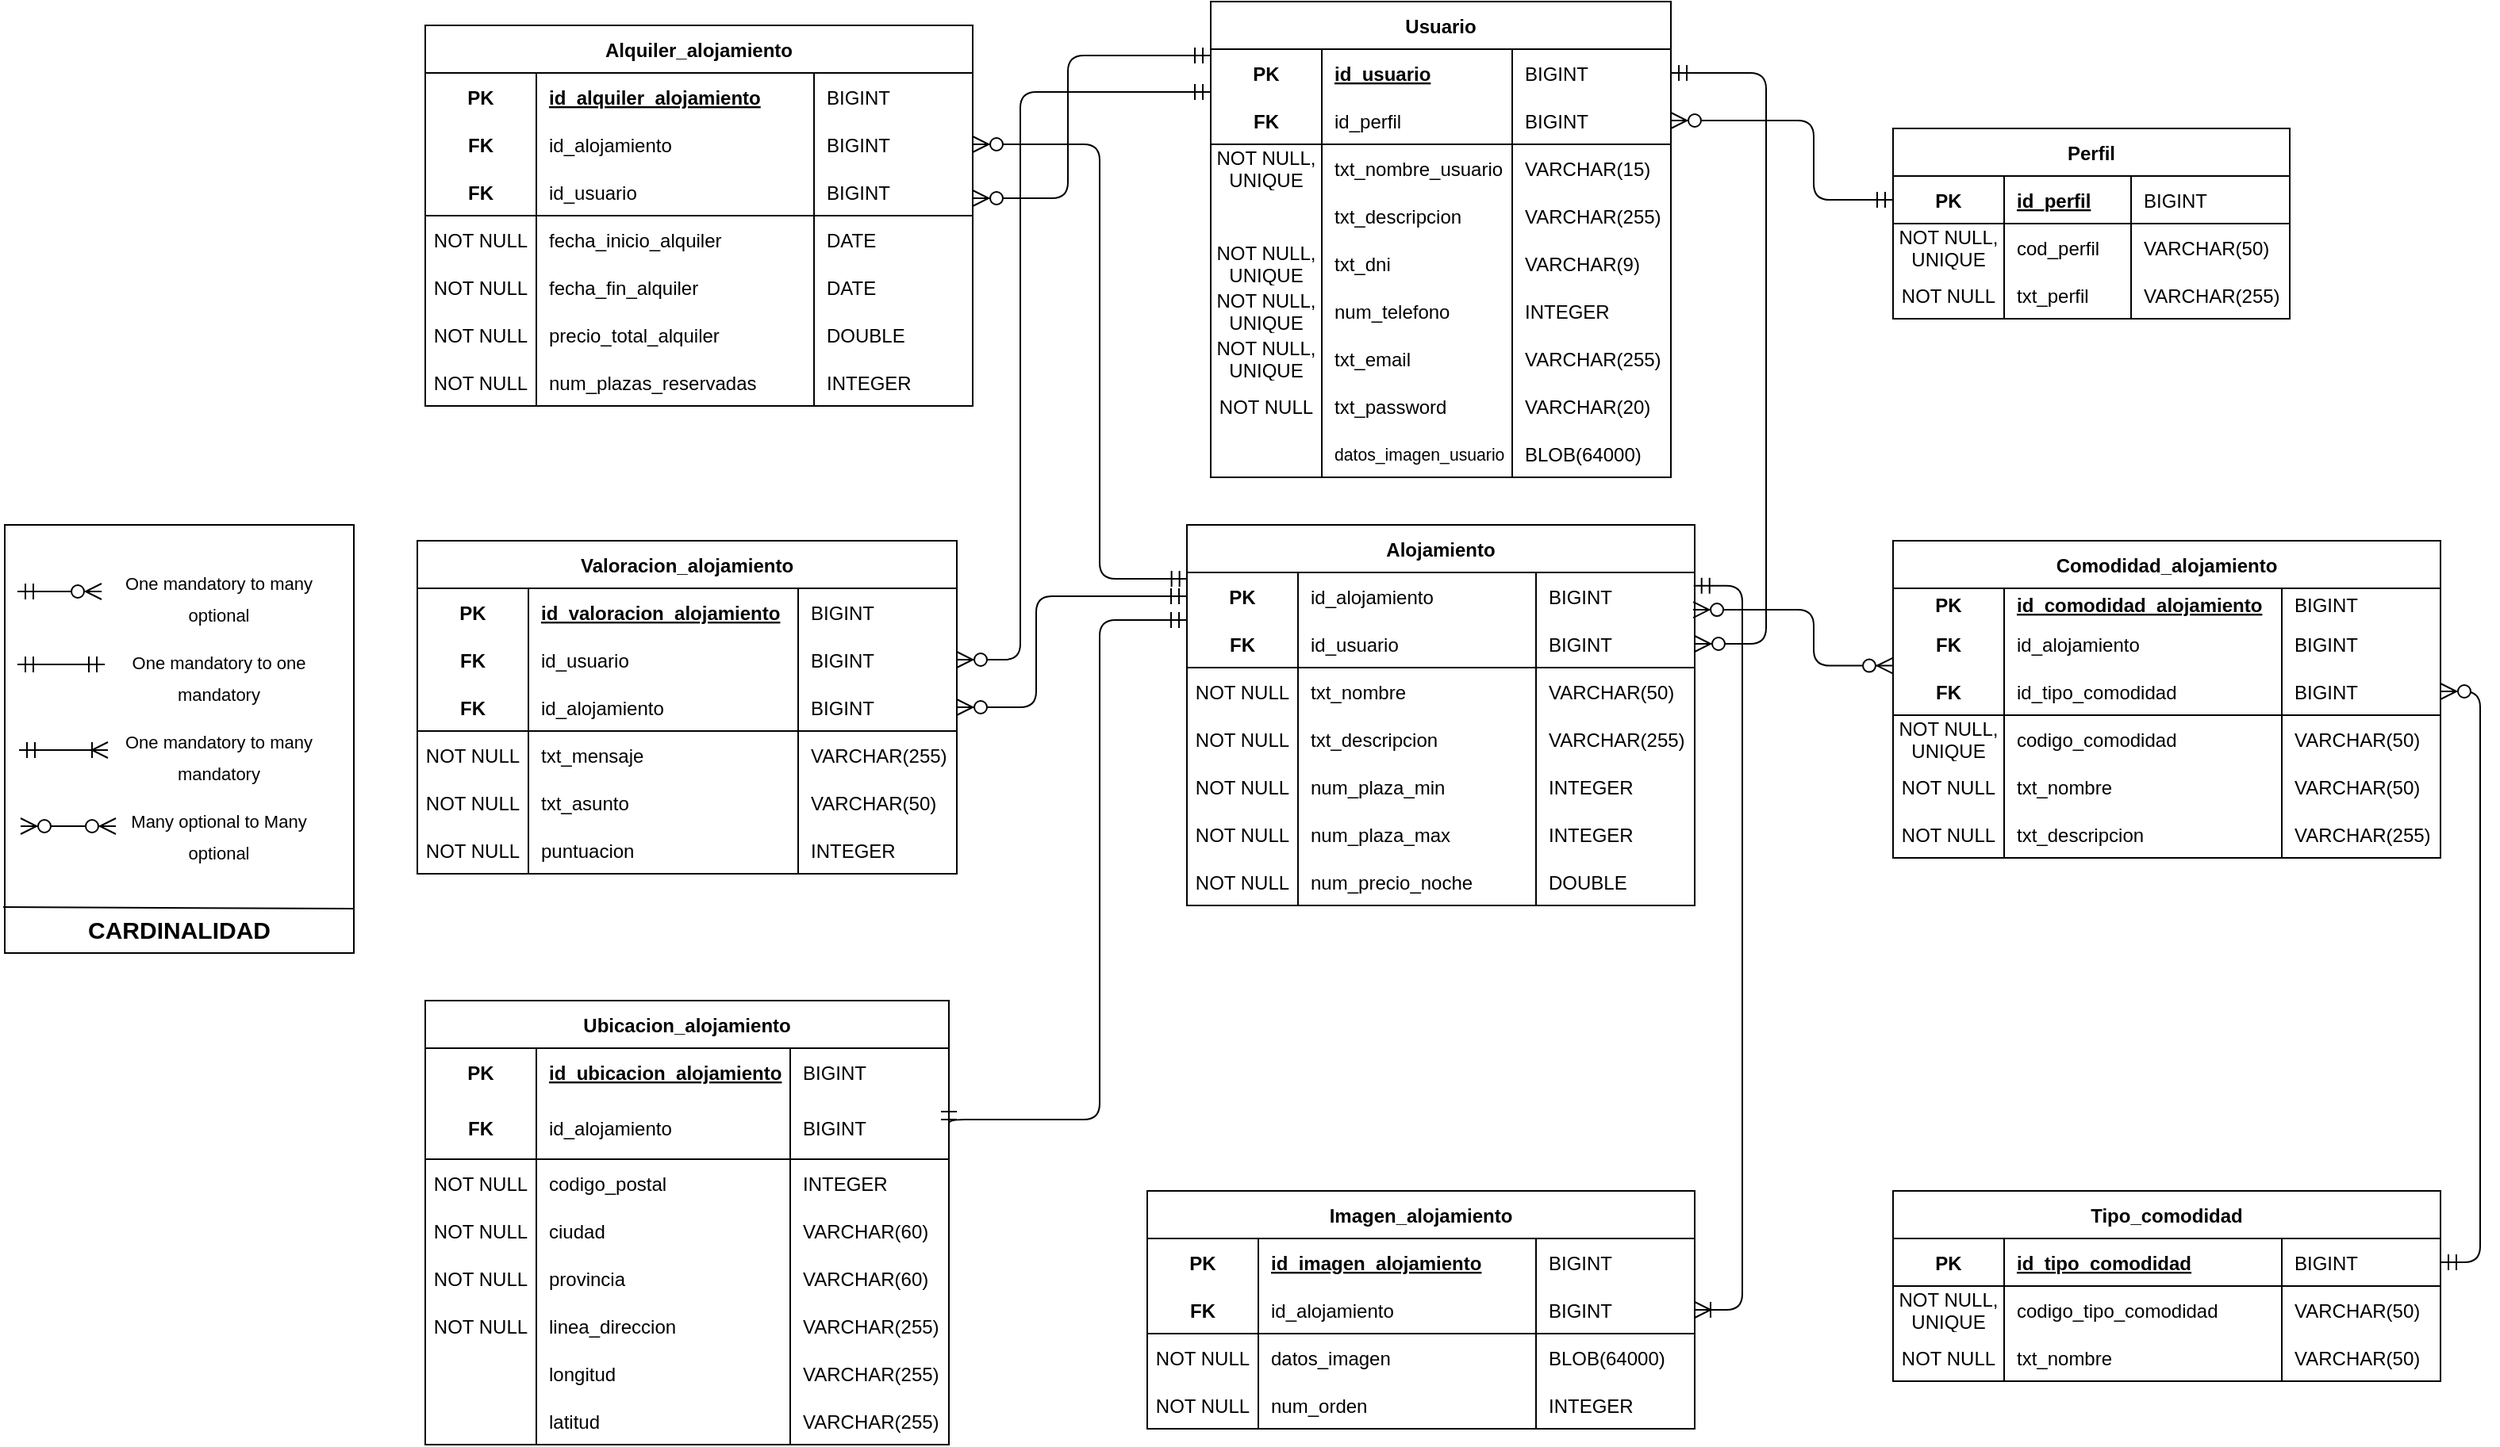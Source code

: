 <mxfile version="24.3.1" type="device">
  <diagram id="R2lEEEUBdFMjLlhIrx00" name="Page-1">
    <mxGraphModel dx="2074" dy="1251" grid="1" gridSize="10" guides="1" tooltips="1" connect="1" arrows="1" fold="1" page="1" pageScale="1" pageWidth="827" pageHeight="1169" math="0" shadow="0" extFonts="Permanent Marker^https://fonts.googleapis.com/css?family=Permanent+Marker">
      <root>
        <mxCell id="0" />
        <mxCell id="1" parent="0" />
        <mxCell id="mGSZd0utrWz6Nr2re_fI-3" value="" style="rounded=0;whiteSpace=wrap;html=1;fillColor=none;" parent="1" vertex="1">
          <mxGeometry x="40" y="450" width="220" height="270" as="geometry" />
        </mxCell>
        <mxCell id="C-vyLk0tnHw3VtMMgP7b-23" value="Alojamiento" style="shape=table;startSize=30;container=1;collapsible=1;childLayout=tableLayout;fixedRows=1;rowLines=0;fontStyle=1;align=center;resizeLast=1;" parent="1" vertex="1">
          <mxGeometry x="785" y="450" width="320" height="240.0" as="geometry">
            <mxRectangle x="120" y="120" width="100" height="30" as="alternateBounds" />
          </mxGeometry>
        </mxCell>
        <mxCell id="GycDy_H_GqbqvFSR0S_4-145" style="shape=partialRectangle;collapsible=0;dropTarget=0;pointerEvents=0;fillColor=none;points=[[0,0.5],[1,0.5]];portConstraint=eastwest;top=0;left=0;right=0;bottom=0;" parent="C-vyLk0tnHw3VtMMgP7b-23" vertex="1">
          <mxGeometry y="30" width="320" height="30" as="geometry" />
        </mxCell>
        <mxCell id="GycDy_H_GqbqvFSR0S_4-146" value="PK" style="shape=partialRectangle;overflow=hidden;connectable=0;fillColor=none;top=0;left=0;bottom=0;right=0;fontStyle=1;" parent="GycDy_H_GqbqvFSR0S_4-145" vertex="1">
          <mxGeometry width="70" height="30" as="geometry">
            <mxRectangle width="70" height="30" as="alternateBounds" />
          </mxGeometry>
        </mxCell>
        <mxCell id="GycDy_H_GqbqvFSR0S_4-147" value="id_alojamiento" style="shape=partialRectangle;overflow=hidden;connectable=0;fillColor=none;top=0;left=0;bottom=0;right=0;align=left;spacingLeft=6;fontStyle=0;labelBorderColor=none;" parent="GycDy_H_GqbqvFSR0S_4-145" vertex="1">
          <mxGeometry x="70" width="150" height="30" as="geometry">
            <mxRectangle width="150" height="30" as="alternateBounds" />
          </mxGeometry>
        </mxCell>
        <mxCell id="GycDy_H_GqbqvFSR0S_4-148" value="BIGINT" style="shape=partialRectangle;overflow=hidden;connectable=0;fillColor=none;top=0;left=0;bottom=0;right=0;align=left;spacingLeft=6;fontStyle=0;labelBorderColor=none;" parent="GycDy_H_GqbqvFSR0S_4-145" vertex="1">
          <mxGeometry x="220" width="100" height="30" as="geometry">
            <mxRectangle width="100" height="30" as="alternateBounds" />
          </mxGeometry>
        </mxCell>
        <mxCell id="GycDy_H_GqbqvFSR0S_4-137" style="shape=partialRectangle;collapsible=0;dropTarget=0;pointerEvents=0;fillColor=none;points=[[0,0.5],[1,0.5]];portConstraint=eastwest;top=0;left=0;right=0;bottom=1;" parent="C-vyLk0tnHw3VtMMgP7b-23" vertex="1">
          <mxGeometry y="60" width="320" height="30" as="geometry" />
        </mxCell>
        <mxCell id="GycDy_H_GqbqvFSR0S_4-138" value="FK" style="shape=partialRectangle;overflow=hidden;connectable=0;fillColor=none;top=0;left=0;bottom=0;right=0;fontStyle=1;" parent="GycDy_H_GqbqvFSR0S_4-137" vertex="1">
          <mxGeometry width="70" height="30" as="geometry">
            <mxRectangle width="70" height="30" as="alternateBounds" />
          </mxGeometry>
        </mxCell>
        <mxCell id="GycDy_H_GqbqvFSR0S_4-139" value="id_usuario" style="shape=partialRectangle;overflow=hidden;connectable=0;fillColor=none;top=0;left=0;bottom=0;right=0;align=left;spacingLeft=6;fontStyle=0;labelBorderColor=none;" parent="GycDy_H_GqbqvFSR0S_4-137" vertex="1">
          <mxGeometry x="70" width="150" height="30" as="geometry">
            <mxRectangle width="150" height="30" as="alternateBounds" />
          </mxGeometry>
        </mxCell>
        <mxCell id="GycDy_H_GqbqvFSR0S_4-140" value="BIGINT" style="shape=partialRectangle;overflow=hidden;connectable=0;fillColor=none;top=0;left=0;bottom=0;right=0;align=left;spacingLeft=6;fontStyle=0;labelBorderColor=none;" parent="GycDy_H_GqbqvFSR0S_4-137" vertex="1">
          <mxGeometry x="220" width="100" height="30" as="geometry">
            <mxRectangle width="100" height="30" as="alternateBounds" />
          </mxGeometry>
        </mxCell>
        <mxCell id="C-vyLk0tnHw3VtMMgP7b-27" value="" style="shape=partialRectangle;collapsible=0;dropTarget=0;pointerEvents=0;fillColor=none;points=[[0,0.5],[1,0.5]];portConstraint=eastwest;top=0;left=0;right=0;bottom=0;" parent="C-vyLk0tnHw3VtMMgP7b-23" vertex="1">
          <mxGeometry y="90" width="320" height="30" as="geometry" />
        </mxCell>
        <mxCell id="C-vyLk0tnHw3VtMMgP7b-28" value="NOT NULL" style="shape=partialRectangle;overflow=hidden;connectable=0;fillColor=none;top=0;left=0;bottom=0;right=0;" parent="C-vyLk0tnHw3VtMMgP7b-27" vertex="1">
          <mxGeometry width="70" height="30" as="geometry">
            <mxRectangle width="70" height="30" as="alternateBounds" />
          </mxGeometry>
        </mxCell>
        <mxCell id="C-vyLk0tnHw3VtMMgP7b-29" value="txt_nombre" style="shape=partialRectangle;overflow=hidden;connectable=0;fillColor=none;top=0;left=0;bottom=0;right=0;align=left;spacingLeft=6;" parent="C-vyLk0tnHw3VtMMgP7b-27" vertex="1">
          <mxGeometry x="70" width="150" height="30" as="geometry">
            <mxRectangle width="150" height="30" as="alternateBounds" />
          </mxGeometry>
        </mxCell>
        <mxCell id="GycDy_H_GqbqvFSR0S_4-115" value="VARCHAR(50)" style="shape=partialRectangle;overflow=hidden;connectable=0;fillColor=none;top=0;left=0;bottom=0;right=0;align=left;spacingLeft=6;" parent="C-vyLk0tnHw3VtMMgP7b-27" vertex="1">
          <mxGeometry x="220" width="100" height="30" as="geometry">
            <mxRectangle width="100" height="30" as="alternateBounds" />
          </mxGeometry>
        </mxCell>
        <mxCell id="GycDy_H_GqbqvFSR0S_4-24" style="shape=partialRectangle;collapsible=0;dropTarget=0;pointerEvents=0;fillColor=none;points=[[0,0.5],[1,0.5]];portConstraint=eastwest;top=0;left=0;right=0;bottom=0;" parent="C-vyLk0tnHw3VtMMgP7b-23" vertex="1">
          <mxGeometry y="120" width="320" height="30" as="geometry" />
        </mxCell>
        <mxCell id="GycDy_H_GqbqvFSR0S_4-25" value="NOT NULL" style="shape=partialRectangle;overflow=hidden;connectable=0;fillColor=none;top=0;left=0;bottom=0;right=0;" parent="GycDy_H_GqbqvFSR0S_4-24" vertex="1">
          <mxGeometry width="70" height="30" as="geometry">
            <mxRectangle width="70" height="30" as="alternateBounds" />
          </mxGeometry>
        </mxCell>
        <mxCell id="GycDy_H_GqbqvFSR0S_4-26" value="txt_descripcion" style="shape=partialRectangle;overflow=hidden;connectable=0;fillColor=none;top=0;left=0;bottom=0;right=0;align=left;spacingLeft=6;" parent="GycDy_H_GqbqvFSR0S_4-24" vertex="1">
          <mxGeometry x="70" width="150" height="30" as="geometry">
            <mxRectangle width="150" height="30" as="alternateBounds" />
          </mxGeometry>
        </mxCell>
        <mxCell id="GycDy_H_GqbqvFSR0S_4-116" value="VARCHAR(255)" style="shape=partialRectangle;overflow=hidden;connectable=0;fillColor=none;top=0;left=0;bottom=0;right=0;align=left;spacingLeft=6;" parent="GycDy_H_GqbqvFSR0S_4-24" vertex="1">
          <mxGeometry x="220" width="100" height="30" as="geometry">
            <mxRectangle width="100" height="30" as="alternateBounds" />
          </mxGeometry>
        </mxCell>
        <mxCell id="GycDy_H_GqbqvFSR0S_4-27" style="shape=partialRectangle;collapsible=0;dropTarget=0;pointerEvents=0;fillColor=none;points=[[0,0.5],[1,0.5]];portConstraint=eastwest;top=0;left=0;right=0;bottom=0;" parent="C-vyLk0tnHw3VtMMgP7b-23" vertex="1">
          <mxGeometry y="150" width="320" height="30" as="geometry" />
        </mxCell>
        <mxCell id="GycDy_H_GqbqvFSR0S_4-28" value="NOT NULL" style="shape=partialRectangle;overflow=hidden;connectable=0;fillColor=none;top=0;left=0;bottom=0;right=0;" parent="GycDy_H_GqbqvFSR0S_4-27" vertex="1">
          <mxGeometry width="70" height="30" as="geometry">
            <mxRectangle width="70" height="30" as="alternateBounds" />
          </mxGeometry>
        </mxCell>
        <mxCell id="GycDy_H_GqbqvFSR0S_4-29" value="num_plaza_min" style="shape=partialRectangle;overflow=hidden;connectable=0;fillColor=none;top=0;left=0;bottom=0;right=0;align=left;spacingLeft=6;" parent="GycDy_H_GqbqvFSR0S_4-27" vertex="1">
          <mxGeometry x="70" width="150" height="30" as="geometry">
            <mxRectangle width="150" height="30" as="alternateBounds" />
          </mxGeometry>
        </mxCell>
        <mxCell id="GycDy_H_GqbqvFSR0S_4-117" value="INTEGER" style="shape=partialRectangle;overflow=hidden;connectable=0;fillColor=none;top=0;left=0;bottom=0;right=0;align=left;spacingLeft=6;" parent="GycDy_H_GqbqvFSR0S_4-27" vertex="1">
          <mxGeometry x="220" width="100" height="30" as="geometry">
            <mxRectangle width="100" height="30" as="alternateBounds" />
          </mxGeometry>
        </mxCell>
        <mxCell id="GycDy_H_GqbqvFSR0S_4-30" style="shape=partialRectangle;collapsible=0;dropTarget=0;pointerEvents=0;fillColor=none;points=[[0,0.5],[1,0.5]];portConstraint=eastwest;top=0;left=0;right=0;bottom=0;" parent="C-vyLk0tnHw3VtMMgP7b-23" vertex="1">
          <mxGeometry y="180" width="320" height="30" as="geometry" />
        </mxCell>
        <mxCell id="GycDy_H_GqbqvFSR0S_4-31" value="NOT NULL" style="shape=partialRectangle;overflow=hidden;connectable=0;fillColor=none;top=0;left=0;bottom=0;right=0;" parent="GycDy_H_GqbqvFSR0S_4-30" vertex="1">
          <mxGeometry width="70" height="30" as="geometry">
            <mxRectangle width="70" height="30" as="alternateBounds" />
          </mxGeometry>
        </mxCell>
        <mxCell id="GycDy_H_GqbqvFSR0S_4-32" value="num_plaza_max" style="shape=partialRectangle;overflow=hidden;connectable=0;fillColor=none;top=0;left=0;bottom=0;right=0;align=left;spacingLeft=6;" parent="GycDy_H_GqbqvFSR0S_4-30" vertex="1">
          <mxGeometry x="70" width="150" height="30" as="geometry">
            <mxRectangle width="150" height="30" as="alternateBounds" />
          </mxGeometry>
        </mxCell>
        <mxCell id="GycDy_H_GqbqvFSR0S_4-118" value="INTEGER" style="shape=partialRectangle;overflow=hidden;connectable=0;fillColor=none;top=0;left=0;bottom=0;right=0;align=left;spacingLeft=6;" parent="GycDy_H_GqbqvFSR0S_4-30" vertex="1">
          <mxGeometry x="220" width="100" height="30" as="geometry">
            <mxRectangle width="100" height="30" as="alternateBounds" />
          </mxGeometry>
        </mxCell>
        <mxCell id="GycDy_H_GqbqvFSR0S_4-33" style="shape=partialRectangle;collapsible=0;dropTarget=0;pointerEvents=0;fillColor=none;points=[[0,0.5],[1,0.5]];portConstraint=eastwest;top=0;left=0;right=0;bottom=0;" parent="C-vyLk0tnHw3VtMMgP7b-23" vertex="1">
          <mxGeometry y="210" width="320" height="30" as="geometry" />
        </mxCell>
        <mxCell id="GycDy_H_GqbqvFSR0S_4-34" value="NOT NULL" style="shape=partialRectangle;overflow=hidden;connectable=0;fillColor=none;top=0;left=0;bottom=0;right=0;" parent="GycDy_H_GqbqvFSR0S_4-33" vertex="1">
          <mxGeometry width="70" height="30" as="geometry">
            <mxRectangle width="70" height="30" as="alternateBounds" />
          </mxGeometry>
        </mxCell>
        <mxCell id="GycDy_H_GqbqvFSR0S_4-35" value="num_precio_noche" style="shape=partialRectangle;overflow=hidden;connectable=0;fillColor=none;top=0;left=0;bottom=0;right=0;align=left;spacingLeft=6;" parent="GycDy_H_GqbqvFSR0S_4-33" vertex="1">
          <mxGeometry x="70" width="150" height="30" as="geometry">
            <mxRectangle width="150" height="30" as="alternateBounds" />
          </mxGeometry>
        </mxCell>
        <mxCell id="GycDy_H_GqbqvFSR0S_4-119" value="DOUBLE" style="shape=partialRectangle;overflow=hidden;connectable=0;fillColor=none;top=0;left=0;bottom=0;right=0;align=left;spacingLeft=6;" parent="GycDy_H_GqbqvFSR0S_4-33" vertex="1">
          <mxGeometry x="220" width="100" height="30" as="geometry">
            <mxRectangle width="100" height="30" as="alternateBounds" />
          </mxGeometry>
        </mxCell>
        <mxCell id="GycDy_H_GqbqvFSR0S_4-153" value="Usuario" style="shape=table;startSize=30;container=1;collapsible=1;childLayout=tableLayout;fixedRows=1;rowLines=0;fontStyle=1;align=center;resizeLast=1;" parent="1" vertex="1">
          <mxGeometry x="800" y="120" width="290" height="300" as="geometry">
            <mxRectangle x="120" y="120" width="100" height="30" as="alternateBounds" />
          </mxGeometry>
        </mxCell>
        <mxCell id="GycDy_H_GqbqvFSR0S_4-154" style="shape=partialRectangle;collapsible=0;dropTarget=0;pointerEvents=0;fillColor=none;points=[[0,0.5],[1,0.5]];portConstraint=eastwest;top=0;left=0;right=0;bottom=0;" parent="GycDy_H_GqbqvFSR0S_4-153" vertex="1">
          <mxGeometry y="30" width="290" height="30" as="geometry" />
        </mxCell>
        <mxCell id="GycDy_H_GqbqvFSR0S_4-155" value="PK" style="shape=partialRectangle;overflow=hidden;connectable=0;fillColor=none;top=0;left=0;bottom=0;right=0;fontStyle=1;" parent="GycDy_H_GqbqvFSR0S_4-154" vertex="1">
          <mxGeometry width="70" height="30" as="geometry">
            <mxRectangle width="70" height="30" as="alternateBounds" />
          </mxGeometry>
        </mxCell>
        <mxCell id="GycDy_H_GqbqvFSR0S_4-156" value="id_usuario" style="shape=partialRectangle;overflow=hidden;connectable=0;fillColor=none;top=0;left=0;bottom=0;right=0;align=left;spacingLeft=6;fontStyle=5;labelBorderColor=none;" parent="GycDy_H_GqbqvFSR0S_4-154" vertex="1">
          <mxGeometry x="70" width="120" height="30" as="geometry">
            <mxRectangle width="120" height="30" as="alternateBounds" />
          </mxGeometry>
        </mxCell>
        <mxCell id="GycDy_H_GqbqvFSR0S_4-157" value="BIGINT" style="shape=partialRectangle;overflow=hidden;connectable=0;fillColor=none;top=0;left=0;bottom=0;right=0;align=left;spacingLeft=6;fontStyle=0;labelBorderColor=none;" parent="GycDy_H_GqbqvFSR0S_4-154" vertex="1">
          <mxGeometry x="190" width="100" height="30" as="geometry">
            <mxRectangle width="100" height="30" as="alternateBounds" />
          </mxGeometry>
        </mxCell>
        <mxCell id="GycDy_H_GqbqvFSR0S_4-162" style="shape=partialRectangle;collapsible=0;dropTarget=0;pointerEvents=0;fillColor=none;points=[[0,0.5],[1,0.5]];portConstraint=eastwest;top=0;left=0;right=0;bottom=1;" parent="GycDy_H_GqbqvFSR0S_4-153" vertex="1">
          <mxGeometry y="60" width="290" height="30" as="geometry" />
        </mxCell>
        <mxCell id="GycDy_H_GqbqvFSR0S_4-163" value="FK" style="shape=partialRectangle;overflow=hidden;connectable=0;fillColor=none;top=0;left=0;bottom=0;right=0;fontStyle=1;" parent="GycDy_H_GqbqvFSR0S_4-162" vertex="1">
          <mxGeometry width="70" height="30" as="geometry">
            <mxRectangle width="70" height="30" as="alternateBounds" />
          </mxGeometry>
        </mxCell>
        <mxCell id="GycDy_H_GqbqvFSR0S_4-164" value="id_perfil" style="shape=partialRectangle;overflow=hidden;connectable=0;fillColor=none;top=0;left=0;bottom=0;right=0;align=left;spacingLeft=6;fontStyle=0;labelBorderColor=none;" parent="GycDy_H_GqbqvFSR0S_4-162" vertex="1">
          <mxGeometry x="70" width="120" height="30" as="geometry">
            <mxRectangle width="120" height="30" as="alternateBounds" />
          </mxGeometry>
        </mxCell>
        <mxCell id="GycDy_H_GqbqvFSR0S_4-165" value="BIGINT" style="shape=partialRectangle;overflow=hidden;connectable=0;fillColor=none;top=0;left=0;bottom=0;right=0;align=left;spacingLeft=6;fontStyle=0;labelBorderColor=none;" parent="GycDy_H_GqbqvFSR0S_4-162" vertex="1">
          <mxGeometry x="190" width="100" height="30" as="geometry">
            <mxRectangle width="100" height="30" as="alternateBounds" />
          </mxGeometry>
        </mxCell>
        <mxCell id="GycDy_H_GqbqvFSR0S_4-166" value="" style="shape=partialRectangle;collapsible=0;dropTarget=0;pointerEvents=0;fillColor=none;points=[[0,0.5],[1,0.5]];portConstraint=eastwest;top=0;left=0;right=0;bottom=0;" parent="GycDy_H_GqbqvFSR0S_4-153" vertex="1">
          <mxGeometry y="90" width="290" height="30" as="geometry" />
        </mxCell>
        <mxCell id="GycDy_H_GqbqvFSR0S_4-167" value="NOT NULL,&#xa;UNIQUE" style="shape=partialRectangle;overflow=hidden;connectable=0;fillColor=none;top=0;left=0;bottom=0;right=0;" parent="GycDy_H_GqbqvFSR0S_4-166" vertex="1">
          <mxGeometry width="70" height="30" as="geometry">
            <mxRectangle width="70" height="30" as="alternateBounds" />
          </mxGeometry>
        </mxCell>
        <mxCell id="GycDy_H_GqbqvFSR0S_4-168" value="txt_nombre_usuario" style="shape=partialRectangle;overflow=hidden;connectable=0;fillColor=none;top=0;left=0;bottom=0;right=0;align=left;spacingLeft=6;" parent="GycDy_H_GqbqvFSR0S_4-166" vertex="1">
          <mxGeometry x="70" width="120" height="30" as="geometry">
            <mxRectangle width="120" height="30" as="alternateBounds" />
          </mxGeometry>
        </mxCell>
        <mxCell id="GycDy_H_GqbqvFSR0S_4-169" value="VARCHAR(15)" style="shape=partialRectangle;overflow=hidden;connectable=0;fillColor=none;top=0;left=0;bottom=0;right=0;align=left;spacingLeft=6;" parent="GycDy_H_GqbqvFSR0S_4-166" vertex="1">
          <mxGeometry x="190" width="100" height="30" as="geometry">
            <mxRectangle width="100" height="30" as="alternateBounds" />
          </mxGeometry>
        </mxCell>
        <mxCell id="GycDy_H_GqbqvFSR0S_4-170" style="shape=partialRectangle;collapsible=0;dropTarget=0;pointerEvents=0;fillColor=none;points=[[0,0.5],[1,0.5]];portConstraint=eastwest;top=0;left=0;right=0;bottom=0;" parent="GycDy_H_GqbqvFSR0S_4-153" vertex="1">
          <mxGeometry y="120" width="290" height="30" as="geometry" />
        </mxCell>
        <mxCell id="GycDy_H_GqbqvFSR0S_4-171" value="" style="shape=partialRectangle;overflow=hidden;connectable=0;fillColor=none;top=0;left=0;bottom=0;right=0;" parent="GycDy_H_GqbqvFSR0S_4-170" vertex="1">
          <mxGeometry width="70" height="30" as="geometry">
            <mxRectangle width="70" height="30" as="alternateBounds" />
          </mxGeometry>
        </mxCell>
        <mxCell id="GycDy_H_GqbqvFSR0S_4-172" value="txt_descripcion" style="shape=partialRectangle;overflow=hidden;connectable=0;fillColor=none;top=0;left=0;bottom=0;right=0;align=left;spacingLeft=6;" parent="GycDy_H_GqbqvFSR0S_4-170" vertex="1">
          <mxGeometry x="70" width="120" height="30" as="geometry">
            <mxRectangle width="120" height="30" as="alternateBounds" />
          </mxGeometry>
        </mxCell>
        <mxCell id="GycDy_H_GqbqvFSR0S_4-173" value="VARCHAR(255)" style="shape=partialRectangle;overflow=hidden;connectable=0;fillColor=none;top=0;left=0;bottom=0;right=0;align=left;spacingLeft=6;" parent="GycDy_H_GqbqvFSR0S_4-170" vertex="1">
          <mxGeometry x="190" width="100" height="30" as="geometry">
            <mxRectangle width="100" height="30" as="alternateBounds" />
          </mxGeometry>
        </mxCell>
        <mxCell id="GycDy_H_GqbqvFSR0S_4-174" style="shape=partialRectangle;collapsible=0;dropTarget=0;pointerEvents=0;fillColor=none;points=[[0,0.5],[1,0.5]];portConstraint=eastwest;top=0;left=0;right=0;bottom=0;" parent="GycDy_H_GqbqvFSR0S_4-153" vertex="1">
          <mxGeometry y="150" width="290" height="30" as="geometry" />
        </mxCell>
        <mxCell id="GycDy_H_GqbqvFSR0S_4-175" value="NOT NULL,&#xa;UNIQUE" style="shape=partialRectangle;overflow=hidden;connectable=0;fillColor=none;top=0;left=0;bottom=0;right=0;" parent="GycDy_H_GqbqvFSR0S_4-174" vertex="1">
          <mxGeometry width="70" height="30" as="geometry">
            <mxRectangle width="70" height="30" as="alternateBounds" />
          </mxGeometry>
        </mxCell>
        <mxCell id="GycDy_H_GqbqvFSR0S_4-176" value="txt_dni" style="shape=partialRectangle;overflow=hidden;connectable=0;fillColor=none;top=0;left=0;bottom=0;right=0;align=left;spacingLeft=6;" parent="GycDy_H_GqbqvFSR0S_4-174" vertex="1">
          <mxGeometry x="70" width="120" height="30" as="geometry">
            <mxRectangle width="120" height="30" as="alternateBounds" />
          </mxGeometry>
        </mxCell>
        <mxCell id="GycDy_H_GqbqvFSR0S_4-177" value="VARCHAR(9)" style="shape=partialRectangle;overflow=hidden;connectable=0;fillColor=none;top=0;left=0;bottom=0;right=0;align=left;spacingLeft=6;" parent="GycDy_H_GqbqvFSR0S_4-174" vertex="1">
          <mxGeometry x="190" width="100" height="30" as="geometry">
            <mxRectangle width="100" height="30" as="alternateBounds" />
          </mxGeometry>
        </mxCell>
        <mxCell id="GycDy_H_GqbqvFSR0S_4-178" style="shape=partialRectangle;collapsible=0;dropTarget=0;pointerEvents=0;fillColor=none;points=[[0,0.5],[1,0.5]];portConstraint=eastwest;top=0;left=0;right=0;bottom=0;" parent="GycDy_H_GqbqvFSR0S_4-153" vertex="1">
          <mxGeometry y="180" width="290" height="30" as="geometry" />
        </mxCell>
        <mxCell id="GycDy_H_GqbqvFSR0S_4-179" value="NOT NULL,&#xa;UNIQUE" style="shape=partialRectangle;overflow=hidden;connectable=0;fillColor=none;top=0;left=0;bottom=0;right=0;" parent="GycDy_H_GqbqvFSR0S_4-178" vertex="1">
          <mxGeometry width="70" height="30" as="geometry">
            <mxRectangle width="70" height="30" as="alternateBounds" />
          </mxGeometry>
        </mxCell>
        <mxCell id="GycDy_H_GqbqvFSR0S_4-180" value="num_telefono" style="shape=partialRectangle;overflow=hidden;connectable=0;fillColor=none;top=0;left=0;bottom=0;right=0;align=left;spacingLeft=6;" parent="GycDy_H_GqbqvFSR0S_4-178" vertex="1">
          <mxGeometry x="70" width="120" height="30" as="geometry">
            <mxRectangle width="120" height="30" as="alternateBounds" />
          </mxGeometry>
        </mxCell>
        <mxCell id="GycDy_H_GqbqvFSR0S_4-181" value="INTEGER" style="shape=partialRectangle;overflow=hidden;connectable=0;fillColor=none;top=0;left=0;bottom=0;right=0;align=left;spacingLeft=6;" parent="GycDy_H_GqbqvFSR0S_4-178" vertex="1">
          <mxGeometry x="190" width="100" height="30" as="geometry">
            <mxRectangle width="100" height="30" as="alternateBounds" />
          </mxGeometry>
        </mxCell>
        <mxCell id="GycDy_H_GqbqvFSR0S_4-182" style="shape=partialRectangle;collapsible=0;dropTarget=0;pointerEvents=0;fillColor=none;points=[[0,0.5],[1,0.5]];portConstraint=eastwest;top=0;left=0;right=0;bottom=0;" parent="GycDy_H_GqbqvFSR0S_4-153" vertex="1">
          <mxGeometry y="210" width="290" height="30" as="geometry" />
        </mxCell>
        <mxCell id="GycDy_H_GqbqvFSR0S_4-183" value="NOT NULL,&#xa;UNIQUE" style="shape=partialRectangle;overflow=hidden;connectable=0;fillColor=none;top=0;left=0;bottom=0;right=0;" parent="GycDy_H_GqbqvFSR0S_4-182" vertex="1">
          <mxGeometry width="70" height="30" as="geometry">
            <mxRectangle width="70" height="30" as="alternateBounds" />
          </mxGeometry>
        </mxCell>
        <mxCell id="GycDy_H_GqbqvFSR0S_4-184" value="txt_email" style="shape=partialRectangle;overflow=hidden;connectable=0;fillColor=none;top=0;left=0;bottom=0;right=0;align=left;spacingLeft=6;" parent="GycDy_H_GqbqvFSR0S_4-182" vertex="1">
          <mxGeometry x="70" width="120" height="30" as="geometry">
            <mxRectangle width="120" height="30" as="alternateBounds" />
          </mxGeometry>
        </mxCell>
        <mxCell id="GycDy_H_GqbqvFSR0S_4-185" value="VARCHAR(255)" style="shape=partialRectangle;overflow=hidden;connectable=0;fillColor=none;top=0;left=0;bottom=0;right=0;align=left;spacingLeft=6;" parent="GycDy_H_GqbqvFSR0S_4-182" vertex="1">
          <mxGeometry x="190" width="100" height="30" as="geometry">
            <mxRectangle width="100" height="30" as="alternateBounds" />
          </mxGeometry>
        </mxCell>
        <mxCell id="GycDy_H_GqbqvFSR0S_4-186" style="shape=partialRectangle;collapsible=0;dropTarget=0;pointerEvents=0;fillColor=none;points=[[0,0.5],[1,0.5]];portConstraint=eastwest;top=0;left=0;right=0;bottom=0;" parent="GycDy_H_GqbqvFSR0S_4-153" vertex="1">
          <mxGeometry y="240" width="290" height="30" as="geometry" />
        </mxCell>
        <mxCell id="GycDy_H_GqbqvFSR0S_4-187" value="NOT NULL" style="shape=partialRectangle;overflow=hidden;connectable=0;fillColor=none;top=0;left=0;bottom=0;right=0;" parent="GycDy_H_GqbqvFSR0S_4-186" vertex="1">
          <mxGeometry width="70" height="30" as="geometry">
            <mxRectangle width="70" height="30" as="alternateBounds" />
          </mxGeometry>
        </mxCell>
        <mxCell id="GycDy_H_GqbqvFSR0S_4-188" value="txt_password" style="shape=partialRectangle;overflow=hidden;connectable=0;fillColor=none;top=0;left=0;bottom=0;right=0;align=left;spacingLeft=6;" parent="GycDy_H_GqbqvFSR0S_4-186" vertex="1">
          <mxGeometry x="70" width="120" height="30" as="geometry">
            <mxRectangle width="120" height="30" as="alternateBounds" />
          </mxGeometry>
        </mxCell>
        <mxCell id="GycDy_H_GqbqvFSR0S_4-189" value="VARCHAR(20)" style="shape=partialRectangle;overflow=hidden;connectable=0;fillColor=none;top=0;left=0;bottom=0;right=0;align=left;spacingLeft=6;" parent="GycDy_H_GqbqvFSR0S_4-186" vertex="1">
          <mxGeometry x="190" width="100" height="30" as="geometry">
            <mxRectangle width="100" height="30" as="alternateBounds" />
          </mxGeometry>
        </mxCell>
        <mxCell id="zKk8DtGRspPrTgN_xNA7-56" style="shape=partialRectangle;collapsible=0;dropTarget=0;pointerEvents=0;fillColor=none;points=[[0,0.5],[1,0.5]];portConstraint=eastwest;top=0;left=0;right=0;bottom=0;" vertex="1" parent="GycDy_H_GqbqvFSR0S_4-153">
          <mxGeometry y="270" width="290" height="30" as="geometry" />
        </mxCell>
        <mxCell id="zKk8DtGRspPrTgN_xNA7-57" style="shape=partialRectangle;overflow=hidden;connectable=0;fillColor=none;top=0;left=0;bottom=0;right=0;" vertex="1" parent="zKk8DtGRspPrTgN_xNA7-56">
          <mxGeometry width="70" height="30" as="geometry">
            <mxRectangle width="70" height="30" as="alternateBounds" />
          </mxGeometry>
        </mxCell>
        <mxCell id="zKk8DtGRspPrTgN_xNA7-58" value="datos_imagen_usuario" style="shape=partialRectangle;overflow=hidden;connectable=0;fillColor=none;top=0;left=0;bottom=0;right=0;align=left;spacingLeft=6;fontSize=10.6;" vertex="1" parent="zKk8DtGRspPrTgN_xNA7-56">
          <mxGeometry x="70" width="120" height="30" as="geometry">
            <mxRectangle width="120" height="30" as="alternateBounds" />
          </mxGeometry>
        </mxCell>
        <mxCell id="zKk8DtGRspPrTgN_xNA7-59" value="BLOB(64000)" style="shape=partialRectangle;overflow=hidden;connectable=0;fillColor=none;top=0;left=0;bottom=0;right=0;align=left;spacingLeft=6;" vertex="1" parent="zKk8DtGRspPrTgN_xNA7-56">
          <mxGeometry x="190" width="100" height="30" as="geometry">
            <mxRectangle width="100" height="30" as="alternateBounds" />
          </mxGeometry>
        </mxCell>
        <mxCell id="GycDy_H_GqbqvFSR0S_4-194" value="Perfil" style="shape=table;startSize=30;container=1;collapsible=1;childLayout=tableLayout;fixedRows=1;rowLines=0;fontStyle=1;align=center;resizeLast=1;" parent="1" vertex="1">
          <mxGeometry x="1230" y="200" width="250" height="120" as="geometry">
            <mxRectangle x="120" y="120" width="100" height="30" as="alternateBounds" />
          </mxGeometry>
        </mxCell>
        <mxCell id="GycDy_H_GqbqvFSR0S_4-199" style="shape=partialRectangle;collapsible=0;dropTarget=0;pointerEvents=0;fillColor=none;points=[[0,0.5],[1,0.5]];portConstraint=eastwest;top=0;left=0;right=0;bottom=1;" parent="GycDy_H_GqbqvFSR0S_4-194" vertex="1">
          <mxGeometry y="30" width="250" height="30" as="geometry" />
        </mxCell>
        <mxCell id="GycDy_H_GqbqvFSR0S_4-200" value="PK" style="shape=partialRectangle;overflow=hidden;connectable=0;fillColor=none;top=0;left=0;bottom=0;right=0;fontStyle=1;" parent="GycDy_H_GqbqvFSR0S_4-199" vertex="1">
          <mxGeometry width="70" height="30" as="geometry">
            <mxRectangle width="70" height="30" as="alternateBounds" />
          </mxGeometry>
        </mxCell>
        <mxCell id="GycDy_H_GqbqvFSR0S_4-201" value="id_perfil" style="shape=partialRectangle;overflow=hidden;connectable=0;fillColor=none;top=0;left=0;bottom=0;right=0;align=left;spacingLeft=6;fontStyle=5;labelBorderColor=none;" parent="GycDy_H_GqbqvFSR0S_4-199" vertex="1">
          <mxGeometry x="70" width="80" height="30" as="geometry">
            <mxRectangle width="80" height="30" as="alternateBounds" />
          </mxGeometry>
        </mxCell>
        <mxCell id="GycDy_H_GqbqvFSR0S_4-202" value="BIGINT" style="shape=partialRectangle;overflow=hidden;connectable=0;fillColor=none;top=0;left=0;bottom=0;right=0;align=left;spacingLeft=6;fontStyle=0;labelBorderColor=none;" parent="GycDy_H_GqbqvFSR0S_4-199" vertex="1">
          <mxGeometry x="150" width="100" height="30" as="geometry">
            <mxRectangle width="100" height="30" as="alternateBounds" />
          </mxGeometry>
        </mxCell>
        <mxCell id="GycDy_H_GqbqvFSR0S_4-203" value="" style="shape=partialRectangle;collapsible=0;dropTarget=0;pointerEvents=0;fillColor=none;points=[[0,0.5],[1,0.5]];portConstraint=eastwest;top=0;left=0;right=0;bottom=0;" parent="GycDy_H_GqbqvFSR0S_4-194" vertex="1">
          <mxGeometry y="60" width="250" height="30" as="geometry" />
        </mxCell>
        <mxCell id="GycDy_H_GqbqvFSR0S_4-204" value="NOT NULL,&#xa;UNIQUE" style="shape=partialRectangle;overflow=hidden;connectable=0;fillColor=none;top=0;left=0;bottom=0;right=0;" parent="GycDy_H_GqbqvFSR0S_4-203" vertex="1">
          <mxGeometry width="70" height="30" as="geometry">
            <mxRectangle width="70" height="30" as="alternateBounds" />
          </mxGeometry>
        </mxCell>
        <mxCell id="GycDy_H_GqbqvFSR0S_4-205" value="cod_perfil" style="shape=partialRectangle;overflow=hidden;connectable=0;fillColor=none;top=0;left=0;bottom=0;right=0;align=left;spacingLeft=6;" parent="GycDy_H_GqbqvFSR0S_4-203" vertex="1">
          <mxGeometry x="70" width="80" height="30" as="geometry">
            <mxRectangle width="80" height="30" as="alternateBounds" />
          </mxGeometry>
        </mxCell>
        <mxCell id="GycDy_H_GqbqvFSR0S_4-206" value="VARCHAR(50)" style="shape=partialRectangle;overflow=hidden;connectable=0;fillColor=none;top=0;left=0;bottom=0;right=0;align=left;spacingLeft=6;" parent="GycDy_H_GqbqvFSR0S_4-203" vertex="1">
          <mxGeometry x="150" width="100" height="30" as="geometry">
            <mxRectangle width="100" height="30" as="alternateBounds" />
          </mxGeometry>
        </mxCell>
        <mxCell id="GycDy_H_GqbqvFSR0S_4-207" style="shape=partialRectangle;collapsible=0;dropTarget=0;pointerEvents=0;fillColor=none;points=[[0,0.5],[1,0.5]];portConstraint=eastwest;top=0;left=0;right=0;bottom=0;" parent="GycDy_H_GqbqvFSR0S_4-194" vertex="1">
          <mxGeometry y="90" width="250" height="30" as="geometry" />
        </mxCell>
        <mxCell id="GycDy_H_GqbqvFSR0S_4-208" value="NOT NULL" style="shape=partialRectangle;overflow=hidden;connectable=0;fillColor=none;top=0;left=0;bottom=0;right=0;" parent="GycDy_H_GqbqvFSR0S_4-207" vertex="1">
          <mxGeometry width="70" height="30" as="geometry">
            <mxRectangle width="70" height="30" as="alternateBounds" />
          </mxGeometry>
        </mxCell>
        <mxCell id="GycDy_H_GqbqvFSR0S_4-209" value="txt_perfil" style="shape=partialRectangle;overflow=hidden;connectable=0;fillColor=none;top=0;left=0;bottom=0;right=0;align=left;spacingLeft=6;" parent="GycDy_H_GqbqvFSR0S_4-207" vertex="1">
          <mxGeometry x="70" width="80" height="30" as="geometry">
            <mxRectangle width="80" height="30" as="alternateBounds" />
          </mxGeometry>
        </mxCell>
        <mxCell id="GycDy_H_GqbqvFSR0S_4-210" value="VARCHAR(255)" style="shape=partialRectangle;overflow=hidden;connectable=0;fillColor=none;top=0;left=0;bottom=0;right=0;align=left;spacingLeft=6;" parent="GycDy_H_GqbqvFSR0S_4-207" vertex="1">
          <mxGeometry x="150" width="100" height="30" as="geometry">
            <mxRectangle width="100" height="30" as="alternateBounds" />
          </mxGeometry>
        </mxCell>
        <mxCell id="GycDy_H_GqbqvFSR0S_4-227" value="Alquiler_alojamiento" style="shape=table;startSize=30;container=1;collapsible=1;childLayout=tableLayout;fixedRows=1;rowLines=0;fontStyle=1;align=center;resizeLast=1;" parent="1" vertex="1">
          <mxGeometry x="305" y="135" width="345" height="240" as="geometry">
            <mxRectangle x="120" y="120" width="100" height="30" as="alternateBounds" />
          </mxGeometry>
        </mxCell>
        <mxCell id="GycDy_H_GqbqvFSR0S_4-260" style="shape=partialRectangle;collapsible=0;dropTarget=0;pointerEvents=0;fillColor=none;points=[[0,0.5],[1,0.5]];portConstraint=eastwest;top=0;left=0;right=0;bottom=0;" parent="GycDy_H_GqbqvFSR0S_4-227" vertex="1">
          <mxGeometry y="30" width="345" height="30" as="geometry" />
        </mxCell>
        <mxCell id="GycDy_H_GqbqvFSR0S_4-261" value="PK" style="shape=partialRectangle;overflow=hidden;connectable=0;fillColor=none;top=0;left=0;bottom=0;right=0;fontStyle=1;" parent="GycDy_H_GqbqvFSR0S_4-260" vertex="1">
          <mxGeometry width="70" height="30" as="geometry">
            <mxRectangle width="70" height="30" as="alternateBounds" />
          </mxGeometry>
        </mxCell>
        <mxCell id="GycDy_H_GqbqvFSR0S_4-262" value="id_alquiler_alojamiento" style="shape=partialRectangle;overflow=hidden;connectable=0;fillColor=none;top=0;left=0;bottom=0;right=0;align=left;spacingLeft=6;fontStyle=5;labelBorderColor=none;" parent="GycDy_H_GqbqvFSR0S_4-260" vertex="1">
          <mxGeometry x="70" width="175" height="30" as="geometry">
            <mxRectangle width="175" height="30" as="alternateBounds" />
          </mxGeometry>
        </mxCell>
        <mxCell id="GycDy_H_GqbqvFSR0S_4-263" value="BIGINT" style="shape=partialRectangle;overflow=hidden;connectable=0;fillColor=none;top=0;left=0;bottom=0;right=0;align=left;spacingLeft=6;fontStyle=0;labelBorderColor=none;" parent="GycDy_H_GqbqvFSR0S_4-260" vertex="1">
          <mxGeometry x="245" width="100" height="30" as="geometry">
            <mxRectangle width="100" height="30" as="alternateBounds" />
          </mxGeometry>
        </mxCell>
        <mxCell id="GycDy_H_GqbqvFSR0S_4-228" style="shape=partialRectangle;collapsible=0;dropTarget=0;pointerEvents=0;fillColor=none;points=[[0,0.5],[1,0.5]];portConstraint=eastwest;top=0;left=0;right=0;bottom=0;" parent="GycDy_H_GqbqvFSR0S_4-227" vertex="1">
          <mxGeometry y="60" width="345" height="30" as="geometry" />
        </mxCell>
        <mxCell id="GycDy_H_GqbqvFSR0S_4-229" value="FK" style="shape=partialRectangle;overflow=hidden;connectable=0;fillColor=none;top=0;left=0;bottom=0;right=0;fontStyle=1;" parent="GycDy_H_GqbqvFSR0S_4-228" vertex="1">
          <mxGeometry width="70" height="30" as="geometry">
            <mxRectangle width="70" height="30" as="alternateBounds" />
          </mxGeometry>
        </mxCell>
        <mxCell id="GycDy_H_GqbqvFSR0S_4-230" value="id_alojamiento" style="shape=partialRectangle;overflow=hidden;connectable=0;fillColor=none;top=0;left=0;bottom=0;right=0;align=left;spacingLeft=6;fontStyle=0;labelBorderColor=none;" parent="GycDy_H_GqbqvFSR0S_4-228" vertex="1">
          <mxGeometry x="70" width="175" height="30" as="geometry">
            <mxRectangle width="175" height="30" as="alternateBounds" />
          </mxGeometry>
        </mxCell>
        <mxCell id="GycDy_H_GqbqvFSR0S_4-231" value="BIGINT" style="shape=partialRectangle;overflow=hidden;connectable=0;fillColor=none;top=0;left=0;bottom=0;right=0;align=left;spacingLeft=6;fontStyle=0;labelBorderColor=none;" parent="GycDy_H_GqbqvFSR0S_4-228" vertex="1">
          <mxGeometry x="245" width="100" height="30" as="geometry">
            <mxRectangle width="100" height="30" as="alternateBounds" />
          </mxGeometry>
        </mxCell>
        <mxCell id="GycDy_H_GqbqvFSR0S_4-232" style="shape=partialRectangle;collapsible=0;dropTarget=0;pointerEvents=0;fillColor=none;points=[[0,0.5],[1,0.5]];portConstraint=eastwest;top=0;left=0;right=0;bottom=1;" parent="GycDy_H_GqbqvFSR0S_4-227" vertex="1">
          <mxGeometry y="90" width="345" height="30" as="geometry" />
        </mxCell>
        <mxCell id="GycDy_H_GqbqvFSR0S_4-233" value="FK" style="shape=partialRectangle;overflow=hidden;connectable=0;fillColor=none;top=0;left=0;bottom=0;right=0;fontStyle=1;" parent="GycDy_H_GqbqvFSR0S_4-232" vertex="1">
          <mxGeometry width="70" height="30" as="geometry">
            <mxRectangle width="70" height="30" as="alternateBounds" />
          </mxGeometry>
        </mxCell>
        <mxCell id="GycDy_H_GqbqvFSR0S_4-234" value="id_usuario" style="shape=partialRectangle;overflow=hidden;connectable=0;fillColor=none;top=0;left=0;bottom=0;right=0;align=left;spacingLeft=6;fontStyle=0;labelBorderColor=none;" parent="GycDy_H_GqbqvFSR0S_4-232" vertex="1">
          <mxGeometry x="70" width="175" height="30" as="geometry">
            <mxRectangle width="175" height="30" as="alternateBounds" />
          </mxGeometry>
        </mxCell>
        <mxCell id="GycDy_H_GqbqvFSR0S_4-235" value="BIGINT" style="shape=partialRectangle;overflow=hidden;connectable=0;fillColor=none;top=0;left=0;bottom=0;right=0;align=left;spacingLeft=6;fontStyle=0;labelBorderColor=none;" parent="GycDy_H_GqbqvFSR0S_4-232" vertex="1">
          <mxGeometry x="245" width="100" height="30" as="geometry">
            <mxRectangle width="100" height="30" as="alternateBounds" />
          </mxGeometry>
        </mxCell>
        <mxCell id="GycDy_H_GqbqvFSR0S_4-236" value="" style="shape=partialRectangle;collapsible=0;dropTarget=0;pointerEvents=0;fillColor=none;points=[[0,0.5],[1,0.5]];portConstraint=eastwest;top=0;left=0;right=0;bottom=0;" parent="GycDy_H_GqbqvFSR0S_4-227" vertex="1">
          <mxGeometry y="120" width="345" height="30" as="geometry" />
        </mxCell>
        <mxCell id="GycDy_H_GqbqvFSR0S_4-237" value="NOT NULL" style="shape=partialRectangle;overflow=hidden;connectable=0;fillColor=none;top=0;left=0;bottom=0;right=0;" parent="GycDy_H_GqbqvFSR0S_4-236" vertex="1">
          <mxGeometry width="70" height="30" as="geometry">
            <mxRectangle width="70" height="30" as="alternateBounds" />
          </mxGeometry>
        </mxCell>
        <mxCell id="GycDy_H_GqbqvFSR0S_4-238" value="fecha_inicio_alquiler" style="shape=partialRectangle;overflow=hidden;connectable=0;fillColor=none;top=0;left=0;bottom=0;right=0;align=left;spacingLeft=6;" parent="GycDy_H_GqbqvFSR0S_4-236" vertex="1">
          <mxGeometry x="70" width="175" height="30" as="geometry">
            <mxRectangle width="175" height="30" as="alternateBounds" />
          </mxGeometry>
        </mxCell>
        <mxCell id="GycDy_H_GqbqvFSR0S_4-239" value="DATE" style="shape=partialRectangle;overflow=hidden;connectable=0;fillColor=none;top=0;left=0;bottom=0;right=0;align=left;spacingLeft=6;" parent="GycDy_H_GqbqvFSR0S_4-236" vertex="1">
          <mxGeometry x="245" width="100" height="30" as="geometry">
            <mxRectangle width="100" height="30" as="alternateBounds" />
          </mxGeometry>
        </mxCell>
        <mxCell id="GycDy_H_GqbqvFSR0S_4-240" style="shape=partialRectangle;collapsible=0;dropTarget=0;pointerEvents=0;fillColor=none;points=[[0,0.5],[1,0.5]];portConstraint=eastwest;top=0;left=0;right=0;bottom=0;" parent="GycDy_H_GqbqvFSR0S_4-227" vertex="1">
          <mxGeometry y="150" width="345" height="30" as="geometry" />
        </mxCell>
        <mxCell id="GycDy_H_GqbqvFSR0S_4-241" value="NOT NULL" style="shape=partialRectangle;overflow=hidden;connectable=0;fillColor=none;top=0;left=0;bottom=0;right=0;" parent="GycDy_H_GqbqvFSR0S_4-240" vertex="1">
          <mxGeometry width="70" height="30" as="geometry">
            <mxRectangle width="70" height="30" as="alternateBounds" />
          </mxGeometry>
        </mxCell>
        <mxCell id="GycDy_H_GqbqvFSR0S_4-242" value="fecha_fin_alquiler" style="shape=partialRectangle;overflow=hidden;connectable=0;fillColor=none;top=0;left=0;bottom=0;right=0;align=left;spacingLeft=6;" parent="GycDy_H_GqbqvFSR0S_4-240" vertex="1">
          <mxGeometry x="70" width="175" height="30" as="geometry">
            <mxRectangle width="175" height="30" as="alternateBounds" />
          </mxGeometry>
        </mxCell>
        <mxCell id="GycDy_H_GqbqvFSR0S_4-243" value="DATE" style="shape=partialRectangle;overflow=hidden;connectable=0;fillColor=none;top=0;left=0;bottom=0;right=0;align=left;spacingLeft=6;" parent="GycDy_H_GqbqvFSR0S_4-240" vertex="1">
          <mxGeometry x="245" width="100" height="30" as="geometry">
            <mxRectangle width="100" height="30" as="alternateBounds" />
          </mxGeometry>
        </mxCell>
        <mxCell id="GycDy_H_GqbqvFSR0S_4-244" style="shape=partialRectangle;collapsible=0;dropTarget=0;pointerEvents=0;fillColor=none;points=[[0,0.5],[1,0.5]];portConstraint=eastwest;top=0;left=0;right=0;bottom=0;" parent="GycDy_H_GqbqvFSR0S_4-227" vertex="1">
          <mxGeometry y="180" width="345" height="30" as="geometry" />
        </mxCell>
        <mxCell id="GycDy_H_GqbqvFSR0S_4-245" value="NOT NULL" style="shape=partialRectangle;overflow=hidden;connectable=0;fillColor=none;top=0;left=0;bottom=0;right=0;" parent="GycDy_H_GqbqvFSR0S_4-244" vertex="1">
          <mxGeometry width="70" height="30" as="geometry">
            <mxRectangle width="70" height="30" as="alternateBounds" />
          </mxGeometry>
        </mxCell>
        <mxCell id="GycDy_H_GqbqvFSR0S_4-246" value="precio_total_alquiler" style="shape=partialRectangle;overflow=hidden;connectable=0;fillColor=none;top=0;left=0;bottom=0;right=0;align=left;spacingLeft=6;" parent="GycDy_H_GqbqvFSR0S_4-244" vertex="1">
          <mxGeometry x="70" width="175" height="30" as="geometry">
            <mxRectangle width="175" height="30" as="alternateBounds" />
          </mxGeometry>
        </mxCell>
        <mxCell id="GycDy_H_GqbqvFSR0S_4-247" value="DOUBLE" style="shape=partialRectangle;overflow=hidden;connectable=0;fillColor=none;top=0;left=0;bottom=0;right=0;align=left;spacingLeft=6;" parent="GycDy_H_GqbqvFSR0S_4-244" vertex="1">
          <mxGeometry x="245" width="100" height="30" as="geometry">
            <mxRectangle width="100" height="30" as="alternateBounds" />
          </mxGeometry>
        </mxCell>
        <mxCell id="GycDy_H_GqbqvFSR0S_4-248" style="shape=partialRectangle;collapsible=0;dropTarget=0;pointerEvents=0;fillColor=none;points=[[0,0.5],[1,0.5]];portConstraint=eastwest;top=0;left=0;right=0;bottom=0;" parent="GycDy_H_GqbqvFSR0S_4-227" vertex="1">
          <mxGeometry y="210" width="345" height="30" as="geometry" />
        </mxCell>
        <mxCell id="GycDy_H_GqbqvFSR0S_4-249" value="NOT NULL" style="shape=partialRectangle;overflow=hidden;connectable=0;fillColor=none;top=0;left=0;bottom=0;right=0;" parent="GycDy_H_GqbqvFSR0S_4-248" vertex="1">
          <mxGeometry width="70" height="30" as="geometry">
            <mxRectangle width="70" height="30" as="alternateBounds" />
          </mxGeometry>
        </mxCell>
        <mxCell id="GycDy_H_GqbqvFSR0S_4-250" value="num_plazas_reservadas" style="shape=partialRectangle;overflow=hidden;connectable=0;fillColor=none;top=0;left=0;bottom=0;right=0;align=left;spacingLeft=6;" parent="GycDy_H_GqbqvFSR0S_4-248" vertex="1">
          <mxGeometry x="70" width="175" height="30" as="geometry">
            <mxRectangle width="175" height="30" as="alternateBounds" />
          </mxGeometry>
        </mxCell>
        <mxCell id="GycDy_H_GqbqvFSR0S_4-251" value="INTEGER" style="shape=partialRectangle;overflow=hidden;connectable=0;fillColor=none;top=0;left=0;bottom=0;right=0;align=left;spacingLeft=6;" parent="GycDy_H_GqbqvFSR0S_4-248" vertex="1">
          <mxGeometry x="245" width="100" height="30" as="geometry">
            <mxRectangle width="100" height="30" as="alternateBounds" />
          </mxGeometry>
        </mxCell>
        <mxCell id="GycDy_H_GqbqvFSR0S_4-297" value="Comodidad_alojamiento" style="shape=table;startSize=30;container=1;collapsible=1;childLayout=tableLayout;fixedRows=1;rowLines=0;fontStyle=1;align=center;resizeLast=1;" parent="1" vertex="1">
          <mxGeometry x="1230" y="460" width="345" height="200.0" as="geometry">
            <mxRectangle x="120" y="120" width="100" height="30" as="alternateBounds" />
          </mxGeometry>
        </mxCell>
        <mxCell id="Tbb08zhZ55a-EsDUvBZ_-12" style="shape=partialRectangle;collapsible=0;dropTarget=0;pointerEvents=0;fillColor=none;points=[[0,0.5],[1,0.5]];portConstraint=eastwest;top=0;left=0;right=0;bottom=0;" parent="GycDy_H_GqbqvFSR0S_4-297" vertex="1">
          <mxGeometry y="30" width="345" height="20" as="geometry" />
        </mxCell>
        <mxCell id="Tbb08zhZ55a-EsDUvBZ_-13" value="PK" style="shape=partialRectangle;overflow=hidden;connectable=0;fillColor=none;top=0;left=0;bottom=0;right=0;fontStyle=1;" parent="Tbb08zhZ55a-EsDUvBZ_-12" vertex="1">
          <mxGeometry width="70" height="20" as="geometry">
            <mxRectangle width="70" height="20" as="alternateBounds" />
          </mxGeometry>
        </mxCell>
        <mxCell id="Tbb08zhZ55a-EsDUvBZ_-14" value="id_comodidad_alojamiento" style="shape=partialRectangle;overflow=hidden;connectable=0;fillColor=none;top=0;left=0;bottom=0;right=0;align=left;spacingLeft=6;fontStyle=5;labelBorderColor=none;" parent="Tbb08zhZ55a-EsDUvBZ_-12" vertex="1">
          <mxGeometry x="70" width="175" height="20" as="geometry">
            <mxRectangle width="175" height="20" as="alternateBounds" />
          </mxGeometry>
        </mxCell>
        <mxCell id="Tbb08zhZ55a-EsDUvBZ_-15" value="BIGINT" style="shape=partialRectangle;overflow=hidden;connectable=0;fillColor=none;top=0;left=0;bottom=0;right=0;align=left;spacingLeft=6;fontStyle=0;labelBorderColor=none;" parent="Tbb08zhZ55a-EsDUvBZ_-12" vertex="1">
          <mxGeometry x="245" width="100" height="20" as="geometry">
            <mxRectangle width="100" height="20" as="alternateBounds" />
          </mxGeometry>
        </mxCell>
        <mxCell id="GycDy_H_GqbqvFSR0S_4-298" style="shape=partialRectangle;collapsible=0;dropTarget=0;pointerEvents=0;fillColor=none;points=[[0,0.5],[1,0.5]];portConstraint=eastwest;top=0;left=0;right=0;bottom=0;" parent="GycDy_H_GqbqvFSR0S_4-297" vertex="1">
          <mxGeometry y="50" width="345" height="30" as="geometry" />
        </mxCell>
        <mxCell id="GycDy_H_GqbqvFSR0S_4-299" value="FK" style="shape=partialRectangle;overflow=hidden;connectable=0;fillColor=none;top=0;left=0;bottom=0;right=0;fontStyle=1;" parent="GycDy_H_GqbqvFSR0S_4-298" vertex="1">
          <mxGeometry width="70" height="30" as="geometry">
            <mxRectangle width="70" height="30" as="alternateBounds" />
          </mxGeometry>
        </mxCell>
        <mxCell id="GycDy_H_GqbqvFSR0S_4-300" value="id_alojamiento" style="shape=partialRectangle;overflow=hidden;connectable=0;fillColor=none;top=0;left=0;bottom=0;right=0;align=left;spacingLeft=6;fontStyle=0;labelBorderColor=none;" parent="GycDy_H_GqbqvFSR0S_4-298" vertex="1">
          <mxGeometry x="70" width="175" height="30" as="geometry">
            <mxRectangle width="175" height="30" as="alternateBounds" />
          </mxGeometry>
        </mxCell>
        <mxCell id="GycDy_H_GqbqvFSR0S_4-301" value="BIGINT" style="shape=partialRectangle;overflow=hidden;connectable=0;fillColor=none;top=0;left=0;bottom=0;right=0;align=left;spacingLeft=6;fontStyle=0;labelBorderColor=none;" parent="GycDy_H_GqbqvFSR0S_4-298" vertex="1">
          <mxGeometry x="245" width="100" height="30" as="geometry">
            <mxRectangle width="100" height="30" as="alternateBounds" />
          </mxGeometry>
        </mxCell>
        <mxCell id="GycDy_H_GqbqvFSR0S_4-306" style="shape=partialRectangle;collapsible=0;dropTarget=0;pointerEvents=0;fillColor=none;points=[[0,0.5],[1,0.5]];portConstraint=eastwest;top=0;left=0;right=0;bottom=1;" parent="GycDy_H_GqbqvFSR0S_4-297" vertex="1">
          <mxGeometry y="80" width="345" height="30" as="geometry" />
        </mxCell>
        <mxCell id="GycDy_H_GqbqvFSR0S_4-307" value="FK" style="shape=partialRectangle;overflow=hidden;connectable=0;fillColor=none;top=0;left=0;bottom=0;right=0;fontStyle=1;" parent="GycDy_H_GqbqvFSR0S_4-306" vertex="1">
          <mxGeometry width="70" height="30" as="geometry">
            <mxRectangle width="70" height="30" as="alternateBounds" />
          </mxGeometry>
        </mxCell>
        <mxCell id="GycDy_H_GqbqvFSR0S_4-308" value="id_tipo_comodidad" style="shape=partialRectangle;overflow=hidden;connectable=0;fillColor=none;top=0;left=0;bottom=0;right=0;align=left;spacingLeft=6;fontStyle=0;labelBorderColor=none;" parent="GycDy_H_GqbqvFSR0S_4-306" vertex="1">
          <mxGeometry x="70" width="175" height="30" as="geometry">
            <mxRectangle width="175" height="30" as="alternateBounds" />
          </mxGeometry>
        </mxCell>
        <mxCell id="GycDy_H_GqbqvFSR0S_4-309" value="BIGINT" style="shape=partialRectangle;overflow=hidden;connectable=0;fillColor=none;top=0;left=0;bottom=0;right=0;align=left;spacingLeft=6;fontStyle=0;labelBorderColor=none;" parent="GycDy_H_GqbqvFSR0S_4-306" vertex="1">
          <mxGeometry x="245" width="100" height="30" as="geometry">
            <mxRectangle width="100" height="30" as="alternateBounds" />
          </mxGeometry>
        </mxCell>
        <mxCell id="GycDy_H_GqbqvFSR0S_4-310" value="" style="shape=partialRectangle;collapsible=0;dropTarget=0;pointerEvents=0;fillColor=none;points=[[0,0.5],[1,0.5]];portConstraint=eastwest;top=0;left=0;right=0;bottom=0;" parent="GycDy_H_GqbqvFSR0S_4-297" vertex="1">
          <mxGeometry y="110" width="345" height="30" as="geometry" />
        </mxCell>
        <mxCell id="GycDy_H_GqbqvFSR0S_4-311" value="NOT NULL,&#xa;UNIQUE" style="shape=partialRectangle;overflow=hidden;connectable=0;fillColor=none;top=0;left=0;bottom=0;right=0;" parent="GycDy_H_GqbqvFSR0S_4-310" vertex="1">
          <mxGeometry width="70" height="30" as="geometry">
            <mxRectangle width="70" height="30" as="alternateBounds" />
          </mxGeometry>
        </mxCell>
        <mxCell id="GycDy_H_GqbqvFSR0S_4-312" value="codigo_comodidad" style="shape=partialRectangle;overflow=hidden;connectable=0;fillColor=none;top=0;left=0;bottom=0;right=0;align=left;spacingLeft=6;" parent="GycDy_H_GqbqvFSR0S_4-310" vertex="1">
          <mxGeometry x="70" width="175" height="30" as="geometry">
            <mxRectangle width="175" height="30" as="alternateBounds" />
          </mxGeometry>
        </mxCell>
        <mxCell id="GycDy_H_GqbqvFSR0S_4-313" value="VARCHAR(50)" style="shape=partialRectangle;overflow=hidden;connectable=0;fillColor=none;top=0;left=0;bottom=0;right=0;align=left;spacingLeft=6;" parent="GycDy_H_GqbqvFSR0S_4-310" vertex="1">
          <mxGeometry x="245" width="100" height="30" as="geometry">
            <mxRectangle width="100" height="30" as="alternateBounds" />
          </mxGeometry>
        </mxCell>
        <mxCell id="GycDy_H_GqbqvFSR0S_4-314" style="shape=partialRectangle;collapsible=0;dropTarget=0;pointerEvents=0;fillColor=none;points=[[0,0.5],[1,0.5]];portConstraint=eastwest;top=0;left=0;right=0;bottom=0;" parent="GycDy_H_GqbqvFSR0S_4-297" vertex="1">
          <mxGeometry y="140" width="345" height="30" as="geometry" />
        </mxCell>
        <mxCell id="GycDy_H_GqbqvFSR0S_4-315" value="NOT NULL" style="shape=partialRectangle;overflow=hidden;connectable=0;fillColor=none;top=0;left=0;bottom=0;right=0;" parent="GycDy_H_GqbqvFSR0S_4-314" vertex="1">
          <mxGeometry width="70" height="30" as="geometry">
            <mxRectangle width="70" height="30" as="alternateBounds" />
          </mxGeometry>
        </mxCell>
        <mxCell id="GycDy_H_GqbqvFSR0S_4-316" value="txt_nombre" style="shape=partialRectangle;overflow=hidden;connectable=0;fillColor=none;top=0;left=0;bottom=0;right=0;align=left;spacingLeft=6;" parent="GycDy_H_GqbqvFSR0S_4-314" vertex="1">
          <mxGeometry x="70" width="175" height="30" as="geometry">
            <mxRectangle width="175" height="30" as="alternateBounds" />
          </mxGeometry>
        </mxCell>
        <mxCell id="GycDy_H_GqbqvFSR0S_4-317" value="VARCHAR(50)" style="shape=partialRectangle;overflow=hidden;connectable=0;fillColor=none;top=0;left=0;bottom=0;right=0;align=left;spacingLeft=6;" parent="GycDy_H_GqbqvFSR0S_4-314" vertex="1">
          <mxGeometry x="245" width="100" height="30" as="geometry">
            <mxRectangle width="100" height="30" as="alternateBounds" />
          </mxGeometry>
        </mxCell>
        <mxCell id="GycDy_H_GqbqvFSR0S_4-318" style="shape=partialRectangle;collapsible=0;dropTarget=0;pointerEvents=0;fillColor=none;points=[[0,0.5],[1,0.5]];portConstraint=eastwest;top=0;left=0;right=0;bottom=0;" parent="GycDy_H_GqbqvFSR0S_4-297" vertex="1">
          <mxGeometry y="170" width="345" height="30" as="geometry" />
        </mxCell>
        <mxCell id="GycDy_H_GqbqvFSR0S_4-319" value="NOT NULL" style="shape=partialRectangle;overflow=hidden;connectable=0;fillColor=none;top=0;left=0;bottom=0;right=0;" parent="GycDy_H_GqbqvFSR0S_4-318" vertex="1">
          <mxGeometry width="70" height="30" as="geometry">
            <mxRectangle width="70" height="30" as="alternateBounds" />
          </mxGeometry>
        </mxCell>
        <mxCell id="GycDy_H_GqbqvFSR0S_4-320" value="txt_descripcion" style="shape=partialRectangle;overflow=hidden;connectable=0;fillColor=none;top=0;left=0;bottom=0;right=0;align=left;spacingLeft=6;" parent="GycDy_H_GqbqvFSR0S_4-318" vertex="1">
          <mxGeometry x="70" width="175" height="30" as="geometry">
            <mxRectangle width="175" height="30" as="alternateBounds" />
          </mxGeometry>
        </mxCell>
        <mxCell id="GycDy_H_GqbqvFSR0S_4-321" value="VARCHAR(255)" style="shape=partialRectangle;overflow=hidden;connectable=0;fillColor=none;top=0;left=0;bottom=0;right=0;align=left;spacingLeft=6;" parent="GycDy_H_GqbqvFSR0S_4-318" vertex="1">
          <mxGeometry x="245" width="100" height="30" as="geometry">
            <mxRectangle width="100" height="30" as="alternateBounds" />
          </mxGeometry>
        </mxCell>
        <mxCell id="GycDy_H_GqbqvFSR0S_4-326" value="Tipo_comodidad" style="shape=table;startSize=30;container=1;collapsible=1;childLayout=tableLayout;fixedRows=1;rowLines=0;fontStyle=1;align=center;resizeLast=1;" parent="1" vertex="1">
          <mxGeometry x="1230" y="870" width="345" height="120.0" as="geometry">
            <mxRectangle x="120" y="120" width="100" height="30" as="alternateBounds" />
          </mxGeometry>
        </mxCell>
        <mxCell id="GycDy_H_GqbqvFSR0S_4-327" style="shape=partialRectangle;collapsible=0;dropTarget=0;pointerEvents=0;fillColor=none;points=[[0,0.5],[1,0.5]];portConstraint=eastwest;top=0;left=0;right=0;bottom=1;" parent="GycDy_H_GqbqvFSR0S_4-326" vertex="1">
          <mxGeometry y="30" width="345" height="30" as="geometry" />
        </mxCell>
        <mxCell id="GycDy_H_GqbqvFSR0S_4-328" value="PK" style="shape=partialRectangle;overflow=hidden;connectable=0;fillColor=none;top=0;left=0;bottom=0;right=0;fontStyle=1;" parent="GycDy_H_GqbqvFSR0S_4-327" vertex="1">
          <mxGeometry width="70" height="30" as="geometry">
            <mxRectangle width="70" height="30" as="alternateBounds" />
          </mxGeometry>
        </mxCell>
        <mxCell id="GycDy_H_GqbqvFSR0S_4-329" value="id_tipo_comodidad" style="shape=partialRectangle;overflow=hidden;connectable=0;fillColor=none;top=0;left=0;bottom=0;right=0;align=left;spacingLeft=6;fontStyle=5;labelBorderColor=none;" parent="GycDy_H_GqbqvFSR0S_4-327" vertex="1">
          <mxGeometry x="70" width="175" height="30" as="geometry">
            <mxRectangle width="175" height="30" as="alternateBounds" />
          </mxGeometry>
        </mxCell>
        <mxCell id="GycDy_H_GqbqvFSR0S_4-330" value="BIGINT" style="shape=partialRectangle;overflow=hidden;connectable=0;fillColor=none;top=0;left=0;bottom=0;right=0;align=left;spacingLeft=6;fontStyle=0;labelBorderColor=none;" parent="GycDy_H_GqbqvFSR0S_4-327" vertex="1">
          <mxGeometry x="245" width="100" height="30" as="geometry">
            <mxRectangle width="100" height="30" as="alternateBounds" />
          </mxGeometry>
        </mxCell>
        <mxCell id="GycDy_H_GqbqvFSR0S_4-335" value="" style="shape=partialRectangle;collapsible=0;dropTarget=0;pointerEvents=0;fillColor=none;points=[[0,0.5],[1,0.5]];portConstraint=eastwest;top=0;left=0;right=0;bottom=0;" parent="GycDy_H_GqbqvFSR0S_4-326" vertex="1">
          <mxGeometry y="60" width="345" height="30" as="geometry" />
        </mxCell>
        <mxCell id="GycDy_H_GqbqvFSR0S_4-336" value="NOT NULL,&#xa;UNIQUE" style="shape=partialRectangle;overflow=hidden;connectable=0;fillColor=none;top=0;left=0;bottom=0;right=0;" parent="GycDy_H_GqbqvFSR0S_4-335" vertex="1">
          <mxGeometry width="70" height="30" as="geometry">
            <mxRectangle width="70" height="30" as="alternateBounds" />
          </mxGeometry>
        </mxCell>
        <mxCell id="GycDy_H_GqbqvFSR0S_4-337" value="codigo_tipo_comodidad" style="shape=partialRectangle;overflow=hidden;connectable=0;fillColor=none;top=0;left=0;bottom=0;right=0;align=left;spacingLeft=6;" parent="GycDy_H_GqbqvFSR0S_4-335" vertex="1">
          <mxGeometry x="70" width="175" height="30" as="geometry">
            <mxRectangle width="175" height="30" as="alternateBounds" />
          </mxGeometry>
        </mxCell>
        <mxCell id="GycDy_H_GqbqvFSR0S_4-338" value="VARCHAR(50)" style="shape=partialRectangle;overflow=hidden;connectable=0;fillColor=none;top=0;left=0;bottom=0;right=0;align=left;spacingLeft=6;" parent="GycDy_H_GqbqvFSR0S_4-335" vertex="1">
          <mxGeometry x="245" width="100" height="30" as="geometry">
            <mxRectangle width="100" height="30" as="alternateBounds" />
          </mxGeometry>
        </mxCell>
        <mxCell id="GycDy_H_GqbqvFSR0S_4-339" style="shape=partialRectangle;collapsible=0;dropTarget=0;pointerEvents=0;fillColor=none;points=[[0,0.5],[1,0.5]];portConstraint=eastwest;top=0;left=0;right=0;bottom=0;" parent="GycDy_H_GqbqvFSR0S_4-326" vertex="1">
          <mxGeometry y="90" width="345" height="30" as="geometry" />
        </mxCell>
        <mxCell id="GycDy_H_GqbqvFSR0S_4-340" value="NOT NULL" style="shape=partialRectangle;overflow=hidden;connectable=0;fillColor=none;top=0;left=0;bottom=0;right=0;" parent="GycDy_H_GqbqvFSR0S_4-339" vertex="1">
          <mxGeometry width="70" height="30" as="geometry">
            <mxRectangle width="70" height="30" as="alternateBounds" />
          </mxGeometry>
        </mxCell>
        <mxCell id="GycDy_H_GqbqvFSR0S_4-341" value="txt_nombre" style="shape=partialRectangle;overflow=hidden;connectable=0;fillColor=none;top=0;left=0;bottom=0;right=0;align=left;spacingLeft=6;" parent="GycDy_H_GqbqvFSR0S_4-339" vertex="1">
          <mxGeometry x="70" width="175" height="30" as="geometry">
            <mxRectangle width="175" height="30" as="alternateBounds" />
          </mxGeometry>
        </mxCell>
        <mxCell id="GycDy_H_GqbqvFSR0S_4-342" value="VARCHAR(50)" style="shape=partialRectangle;overflow=hidden;connectable=0;fillColor=none;top=0;left=0;bottom=0;right=0;align=left;spacingLeft=6;" parent="GycDy_H_GqbqvFSR0S_4-339" vertex="1">
          <mxGeometry x="245" width="100" height="30" as="geometry">
            <mxRectangle width="100" height="30" as="alternateBounds" />
          </mxGeometry>
        </mxCell>
        <mxCell id="GycDy_H_GqbqvFSR0S_4-368" value="Imagen_alojamiento" style="shape=table;startSize=30;container=1;collapsible=1;childLayout=tableLayout;fixedRows=1;rowLines=0;fontStyle=1;align=center;resizeLast=1;" parent="1" vertex="1">
          <mxGeometry x="760" y="870" width="345" height="150" as="geometry">
            <mxRectangle x="120" y="120" width="100" height="30" as="alternateBounds" />
          </mxGeometry>
        </mxCell>
        <mxCell id="GycDy_H_GqbqvFSR0S_4-389" style="shape=partialRectangle;collapsible=0;dropTarget=0;pointerEvents=0;fillColor=none;points=[[0,0.5],[1,0.5]];portConstraint=eastwest;top=0;left=0;right=0;bottom=0;" parent="GycDy_H_GqbqvFSR0S_4-368" vertex="1">
          <mxGeometry y="30" width="345" height="30" as="geometry" />
        </mxCell>
        <mxCell id="GycDy_H_GqbqvFSR0S_4-390" value="PK" style="shape=partialRectangle;overflow=hidden;connectable=0;fillColor=none;top=0;left=0;bottom=0;right=0;fontStyle=1;" parent="GycDy_H_GqbqvFSR0S_4-389" vertex="1">
          <mxGeometry width="70" height="30" as="geometry">
            <mxRectangle width="70" height="30" as="alternateBounds" />
          </mxGeometry>
        </mxCell>
        <mxCell id="GycDy_H_GqbqvFSR0S_4-391" value="id_imagen_alojamiento" style="shape=partialRectangle;overflow=hidden;connectable=0;fillColor=none;top=0;left=0;bottom=0;right=0;align=left;spacingLeft=6;fontStyle=5;labelBorderColor=none;" parent="GycDy_H_GqbqvFSR0S_4-389" vertex="1">
          <mxGeometry x="70" width="175" height="30" as="geometry">
            <mxRectangle width="175" height="30" as="alternateBounds" />
          </mxGeometry>
        </mxCell>
        <mxCell id="GycDy_H_GqbqvFSR0S_4-392" value="BIGINT" style="shape=partialRectangle;overflow=hidden;connectable=0;fillColor=none;top=0;left=0;bottom=0;right=0;align=left;spacingLeft=6;fontStyle=0;labelBorderColor=none;" parent="GycDy_H_GqbqvFSR0S_4-389" vertex="1">
          <mxGeometry x="245" width="100" height="30" as="geometry">
            <mxRectangle width="100" height="30" as="alternateBounds" />
          </mxGeometry>
        </mxCell>
        <mxCell id="GycDy_H_GqbqvFSR0S_4-369" style="shape=partialRectangle;collapsible=0;dropTarget=0;pointerEvents=0;fillColor=none;points=[[0,0.5],[1,0.5]];portConstraint=eastwest;top=0;left=0;right=0;bottom=1;" parent="GycDy_H_GqbqvFSR0S_4-368" vertex="1">
          <mxGeometry y="60" width="345" height="30" as="geometry" />
        </mxCell>
        <mxCell id="GycDy_H_GqbqvFSR0S_4-370" value="FK" style="shape=partialRectangle;overflow=hidden;connectable=0;fillColor=none;top=0;left=0;bottom=0;right=0;fontStyle=1;" parent="GycDy_H_GqbqvFSR0S_4-369" vertex="1">
          <mxGeometry width="70" height="30" as="geometry">
            <mxRectangle width="70" height="30" as="alternateBounds" />
          </mxGeometry>
        </mxCell>
        <mxCell id="GycDy_H_GqbqvFSR0S_4-371" value="id_alojamiento" style="shape=partialRectangle;overflow=hidden;connectable=0;fillColor=none;top=0;left=0;bottom=0;right=0;align=left;spacingLeft=6;fontStyle=0;labelBorderColor=none;" parent="GycDy_H_GqbqvFSR0S_4-369" vertex="1">
          <mxGeometry x="70" width="175" height="30" as="geometry">
            <mxRectangle width="175" height="30" as="alternateBounds" />
          </mxGeometry>
        </mxCell>
        <mxCell id="GycDy_H_GqbqvFSR0S_4-372" value="BIGINT" style="shape=partialRectangle;overflow=hidden;connectable=0;fillColor=none;top=0;left=0;bottom=0;right=0;align=left;spacingLeft=6;fontStyle=0;labelBorderColor=none;" parent="GycDy_H_GqbqvFSR0S_4-369" vertex="1">
          <mxGeometry x="245" width="100" height="30" as="geometry">
            <mxRectangle width="100" height="30" as="alternateBounds" />
          </mxGeometry>
        </mxCell>
        <mxCell id="GycDy_H_GqbqvFSR0S_4-377" value="" style="shape=partialRectangle;collapsible=0;dropTarget=0;pointerEvents=0;fillColor=none;points=[[0,0.5],[1,0.5]];portConstraint=eastwest;top=0;left=0;right=0;bottom=0;" parent="GycDy_H_GqbqvFSR0S_4-368" vertex="1">
          <mxGeometry y="90" width="345" height="30" as="geometry" />
        </mxCell>
        <mxCell id="GycDy_H_GqbqvFSR0S_4-378" value="NOT NULL" style="shape=partialRectangle;overflow=hidden;connectable=0;fillColor=none;top=0;left=0;bottom=0;right=0;" parent="GycDy_H_GqbqvFSR0S_4-377" vertex="1">
          <mxGeometry width="70" height="30" as="geometry">
            <mxRectangle width="70" height="30" as="alternateBounds" />
          </mxGeometry>
        </mxCell>
        <mxCell id="GycDy_H_GqbqvFSR0S_4-379" value="datos_imagen" style="shape=partialRectangle;overflow=hidden;connectable=0;fillColor=none;top=0;left=0;bottom=0;right=0;align=left;spacingLeft=6;" parent="GycDy_H_GqbqvFSR0S_4-377" vertex="1">
          <mxGeometry x="70" width="175" height="30" as="geometry">
            <mxRectangle width="175" height="30" as="alternateBounds" />
          </mxGeometry>
        </mxCell>
        <mxCell id="GycDy_H_GqbqvFSR0S_4-380" value="BLOB(64000)" style="shape=partialRectangle;overflow=hidden;connectable=0;fillColor=none;top=0;left=0;bottom=0;right=0;align=left;spacingLeft=6;" parent="GycDy_H_GqbqvFSR0S_4-377" vertex="1">
          <mxGeometry x="245" width="100" height="30" as="geometry">
            <mxRectangle width="100" height="30" as="alternateBounds" />
          </mxGeometry>
        </mxCell>
        <mxCell id="GycDy_H_GqbqvFSR0S_4-381" style="shape=partialRectangle;collapsible=0;dropTarget=0;pointerEvents=0;fillColor=none;points=[[0,0.5],[1,0.5]];portConstraint=eastwest;top=0;left=0;right=0;bottom=0;" parent="GycDy_H_GqbqvFSR0S_4-368" vertex="1">
          <mxGeometry y="120" width="345" height="30" as="geometry" />
        </mxCell>
        <mxCell id="GycDy_H_GqbqvFSR0S_4-382" value="NOT NULL" style="shape=partialRectangle;overflow=hidden;connectable=0;fillColor=none;top=0;left=0;bottom=0;right=0;" parent="GycDy_H_GqbqvFSR0S_4-381" vertex="1">
          <mxGeometry width="70" height="30" as="geometry">
            <mxRectangle width="70" height="30" as="alternateBounds" />
          </mxGeometry>
        </mxCell>
        <mxCell id="GycDy_H_GqbqvFSR0S_4-383" value="num_orden" style="shape=partialRectangle;overflow=hidden;connectable=0;fillColor=none;top=0;left=0;bottom=0;right=0;align=left;spacingLeft=6;" parent="GycDy_H_GqbqvFSR0S_4-381" vertex="1">
          <mxGeometry x="70" width="175" height="30" as="geometry">
            <mxRectangle width="175" height="30" as="alternateBounds" />
          </mxGeometry>
        </mxCell>
        <mxCell id="GycDy_H_GqbqvFSR0S_4-384" value="INTEGER" style="shape=partialRectangle;overflow=hidden;connectable=0;fillColor=none;top=0;left=0;bottom=0;right=0;align=left;spacingLeft=6;" parent="GycDy_H_GqbqvFSR0S_4-381" vertex="1">
          <mxGeometry x="245" width="100" height="30" as="geometry">
            <mxRectangle width="100" height="30" as="alternateBounds" />
          </mxGeometry>
        </mxCell>
        <mxCell id="GycDy_H_GqbqvFSR0S_4-393" value="Ubicacion_alojamiento" style="shape=table;startSize=30;container=1;collapsible=1;childLayout=tableLayout;fixedRows=1;rowLines=0;fontStyle=1;align=center;resizeLast=1;" parent="1" vertex="1">
          <mxGeometry x="305" y="750" width="330" height="280.0" as="geometry">
            <mxRectangle x="120" y="120" width="100" height="30" as="alternateBounds" />
          </mxGeometry>
        </mxCell>
        <mxCell id="GycDy_H_GqbqvFSR0S_4-394" style="shape=partialRectangle;collapsible=0;dropTarget=0;pointerEvents=0;fillColor=none;points=[[0,0.5],[1,0.5]];portConstraint=eastwest;top=0;left=0;right=0;bottom=0;" parent="GycDy_H_GqbqvFSR0S_4-393" vertex="1">
          <mxGeometry y="30" width="330" height="30" as="geometry" />
        </mxCell>
        <mxCell id="GycDy_H_GqbqvFSR0S_4-395" value="PK" style="shape=partialRectangle;overflow=hidden;connectable=0;fillColor=none;top=0;left=0;bottom=0;right=0;fontStyle=1;" parent="GycDy_H_GqbqvFSR0S_4-394" vertex="1">
          <mxGeometry width="70" height="30" as="geometry">
            <mxRectangle width="70" height="30" as="alternateBounds" />
          </mxGeometry>
        </mxCell>
        <mxCell id="GycDy_H_GqbqvFSR0S_4-396" value="id_ubicacion_alojamiento" style="shape=partialRectangle;overflow=hidden;connectable=0;fillColor=none;top=0;left=0;bottom=0;right=0;align=left;spacingLeft=6;fontStyle=5;labelBorderColor=none;" parent="GycDy_H_GqbqvFSR0S_4-394" vertex="1">
          <mxGeometry x="70" width="160" height="30" as="geometry">
            <mxRectangle width="160" height="30" as="alternateBounds" />
          </mxGeometry>
        </mxCell>
        <mxCell id="GycDy_H_GqbqvFSR0S_4-397" value="BIGINT" style="shape=partialRectangle;overflow=hidden;connectable=0;fillColor=none;top=0;left=0;bottom=0;right=0;align=left;spacingLeft=6;fontStyle=0;labelBorderColor=none;" parent="GycDy_H_GqbqvFSR0S_4-394" vertex="1">
          <mxGeometry x="230" width="100" height="30" as="geometry">
            <mxRectangle width="100" height="30" as="alternateBounds" />
          </mxGeometry>
        </mxCell>
        <mxCell id="GycDy_H_GqbqvFSR0S_4-398" style="shape=partialRectangle;collapsible=0;dropTarget=0;pointerEvents=0;fillColor=none;points=[[0,0.5],[1,0.5]];portConstraint=eastwest;top=0;left=0;right=0;bottom=1;" parent="GycDy_H_GqbqvFSR0S_4-393" vertex="1">
          <mxGeometry y="60" width="330" height="40" as="geometry" />
        </mxCell>
        <mxCell id="GycDy_H_GqbqvFSR0S_4-399" value="FK" style="shape=partialRectangle;overflow=hidden;connectable=0;fillColor=none;top=0;left=0;bottom=0;right=0;fontStyle=1;" parent="GycDy_H_GqbqvFSR0S_4-398" vertex="1">
          <mxGeometry width="70" height="40" as="geometry">
            <mxRectangle width="70" height="40" as="alternateBounds" />
          </mxGeometry>
        </mxCell>
        <mxCell id="GycDy_H_GqbqvFSR0S_4-400" value="id_alojamiento" style="shape=partialRectangle;overflow=hidden;connectable=0;fillColor=none;top=0;left=0;bottom=0;right=0;align=left;spacingLeft=6;fontStyle=0;labelBorderColor=none;" parent="GycDy_H_GqbqvFSR0S_4-398" vertex="1">
          <mxGeometry x="70" width="160" height="40" as="geometry">
            <mxRectangle width="160" height="40" as="alternateBounds" />
          </mxGeometry>
        </mxCell>
        <mxCell id="GycDy_H_GqbqvFSR0S_4-401" value="BIGINT" style="shape=partialRectangle;overflow=hidden;connectable=0;fillColor=none;top=0;left=0;bottom=0;right=0;align=left;spacingLeft=6;fontStyle=0;labelBorderColor=none;" parent="GycDy_H_GqbqvFSR0S_4-398" vertex="1">
          <mxGeometry x="230" width="100" height="40" as="geometry">
            <mxRectangle width="100" height="40" as="alternateBounds" />
          </mxGeometry>
        </mxCell>
        <mxCell id="GycDy_H_GqbqvFSR0S_4-406" value="" style="shape=partialRectangle;collapsible=0;dropTarget=0;pointerEvents=0;fillColor=none;points=[[0,0.5],[1,0.5]];portConstraint=eastwest;top=0;left=0;right=0;bottom=0;" parent="GycDy_H_GqbqvFSR0S_4-393" vertex="1">
          <mxGeometry y="100" width="330" height="30" as="geometry" />
        </mxCell>
        <mxCell id="GycDy_H_GqbqvFSR0S_4-407" value="NOT NULL" style="shape=partialRectangle;overflow=hidden;connectable=0;fillColor=none;top=0;left=0;bottom=0;right=0;" parent="GycDy_H_GqbqvFSR0S_4-406" vertex="1">
          <mxGeometry width="70" height="30" as="geometry">
            <mxRectangle width="70" height="30" as="alternateBounds" />
          </mxGeometry>
        </mxCell>
        <mxCell id="GycDy_H_GqbqvFSR0S_4-408" value="codigo_postal" style="shape=partialRectangle;overflow=hidden;connectable=0;fillColor=none;top=0;left=0;bottom=0;right=0;align=left;spacingLeft=6;" parent="GycDy_H_GqbqvFSR0S_4-406" vertex="1">
          <mxGeometry x="70" width="160" height="30" as="geometry">
            <mxRectangle width="160" height="30" as="alternateBounds" />
          </mxGeometry>
        </mxCell>
        <mxCell id="GycDy_H_GqbqvFSR0S_4-409" value="INTEGER" style="shape=partialRectangle;overflow=hidden;connectable=0;fillColor=none;top=0;left=0;bottom=0;right=0;align=left;spacingLeft=6;" parent="GycDy_H_GqbqvFSR0S_4-406" vertex="1">
          <mxGeometry x="230" width="100" height="30" as="geometry">
            <mxRectangle width="100" height="30" as="alternateBounds" />
          </mxGeometry>
        </mxCell>
        <mxCell id="GycDy_H_GqbqvFSR0S_4-410" style="shape=partialRectangle;collapsible=0;dropTarget=0;pointerEvents=0;fillColor=none;points=[[0,0.5],[1,0.5]];portConstraint=eastwest;top=0;left=0;right=0;bottom=0;" parent="GycDy_H_GqbqvFSR0S_4-393" vertex="1">
          <mxGeometry y="130" width="330" height="30" as="geometry" />
        </mxCell>
        <mxCell id="GycDy_H_GqbqvFSR0S_4-411" value="NOT NULL" style="shape=partialRectangle;overflow=hidden;connectable=0;fillColor=none;top=0;left=0;bottom=0;right=0;" parent="GycDy_H_GqbqvFSR0S_4-410" vertex="1">
          <mxGeometry width="70" height="30" as="geometry">
            <mxRectangle width="70" height="30" as="alternateBounds" />
          </mxGeometry>
        </mxCell>
        <mxCell id="GycDy_H_GqbqvFSR0S_4-412" value="ciudad" style="shape=partialRectangle;overflow=hidden;connectable=0;fillColor=none;top=0;left=0;bottom=0;right=0;align=left;spacingLeft=6;" parent="GycDy_H_GqbqvFSR0S_4-410" vertex="1">
          <mxGeometry x="70" width="160" height="30" as="geometry">
            <mxRectangle width="160" height="30" as="alternateBounds" />
          </mxGeometry>
        </mxCell>
        <mxCell id="GycDy_H_GqbqvFSR0S_4-413" value="VARCHAR(60)" style="shape=partialRectangle;overflow=hidden;connectable=0;fillColor=none;top=0;left=0;bottom=0;right=0;align=left;spacingLeft=6;" parent="GycDy_H_GqbqvFSR0S_4-410" vertex="1">
          <mxGeometry x="230" width="100" height="30" as="geometry">
            <mxRectangle width="100" height="30" as="alternateBounds" />
          </mxGeometry>
        </mxCell>
        <mxCell id="GycDy_H_GqbqvFSR0S_4-414" style="shape=partialRectangle;collapsible=0;dropTarget=0;pointerEvents=0;fillColor=none;points=[[0,0.5],[1,0.5]];portConstraint=eastwest;top=0;left=0;right=0;bottom=0;" parent="GycDy_H_GqbqvFSR0S_4-393" vertex="1">
          <mxGeometry y="160" width="330" height="30" as="geometry" />
        </mxCell>
        <mxCell id="GycDy_H_GqbqvFSR0S_4-415" value="NOT NULL" style="shape=partialRectangle;overflow=hidden;connectable=0;fillColor=none;top=0;left=0;bottom=0;right=0;" parent="GycDy_H_GqbqvFSR0S_4-414" vertex="1">
          <mxGeometry width="70" height="30" as="geometry">
            <mxRectangle width="70" height="30" as="alternateBounds" />
          </mxGeometry>
        </mxCell>
        <mxCell id="GycDy_H_GqbqvFSR0S_4-416" value="provincia" style="shape=partialRectangle;overflow=hidden;connectable=0;fillColor=none;top=0;left=0;bottom=0;right=0;align=left;spacingLeft=6;" parent="GycDy_H_GqbqvFSR0S_4-414" vertex="1">
          <mxGeometry x="70" width="160" height="30" as="geometry">
            <mxRectangle width="160" height="30" as="alternateBounds" />
          </mxGeometry>
        </mxCell>
        <mxCell id="GycDy_H_GqbqvFSR0S_4-417" value="VARCHAR(60)" style="shape=partialRectangle;overflow=hidden;connectable=0;fillColor=none;top=0;left=0;bottom=0;right=0;align=left;spacingLeft=6;" parent="GycDy_H_GqbqvFSR0S_4-414" vertex="1">
          <mxGeometry x="230" width="100" height="30" as="geometry">
            <mxRectangle width="100" height="30" as="alternateBounds" />
          </mxGeometry>
        </mxCell>
        <mxCell id="GycDy_H_GqbqvFSR0S_4-418" style="shape=partialRectangle;collapsible=0;dropTarget=0;pointerEvents=0;fillColor=none;points=[[0,0.5],[1,0.5]];portConstraint=eastwest;top=0;left=0;right=0;bottom=0;" parent="GycDy_H_GqbqvFSR0S_4-393" vertex="1">
          <mxGeometry y="190" width="330" height="30" as="geometry" />
        </mxCell>
        <mxCell id="GycDy_H_GqbqvFSR0S_4-419" value="NOT NULL" style="shape=partialRectangle;overflow=hidden;connectable=0;fillColor=none;top=0;left=0;bottom=0;right=0;" parent="GycDy_H_GqbqvFSR0S_4-418" vertex="1">
          <mxGeometry width="70" height="30" as="geometry">
            <mxRectangle width="70" height="30" as="alternateBounds" />
          </mxGeometry>
        </mxCell>
        <mxCell id="GycDy_H_GqbqvFSR0S_4-420" value="linea_direccion" style="shape=partialRectangle;overflow=hidden;connectable=0;fillColor=none;top=0;left=0;bottom=0;right=0;align=left;spacingLeft=6;" parent="GycDy_H_GqbqvFSR0S_4-418" vertex="1">
          <mxGeometry x="70" width="160" height="30" as="geometry">
            <mxRectangle width="160" height="30" as="alternateBounds" />
          </mxGeometry>
        </mxCell>
        <mxCell id="GycDy_H_GqbqvFSR0S_4-421" value="VARCHAR(255)" style="shape=partialRectangle;overflow=hidden;connectable=0;fillColor=none;top=0;left=0;bottom=0;right=0;align=left;spacingLeft=6;" parent="GycDy_H_GqbqvFSR0S_4-418" vertex="1">
          <mxGeometry x="230" width="100" height="30" as="geometry">
            <mxRectangle width="100" height="30" as="alternateBounds" />
          </mxGeometry>
        </mxCell>
        <mxCell id="GycDy_H_GqbqvFSR0S_4-422" style="shape=partialRectangle;collapsible=0;dropTarget=0;pointerEvents=0;fillColor=none;points=[[0,0.5],[1,0.5]];portConstraint=eastwest;top=0;left=0;right=0;bottom=0;" parent="GycDy_H_GqbqvFSR0S_4-393" vertex="1">
          <mxGeometry y="220" width="330" height="30" as="geometry" />
        </mxCell>
        <mxCell id="GycDy_H_GqbqvFSR0S_4-423" value="" style="shape=partialRectangle;overflow=hidden;connectable=0;fillColor=none;top=0;left=0;bottom=0;right=0;" parent="GycDy_H_GqbqvFSR0S_4-422" vertex="1">
          <mxGeometry width="70" height="30" as="geometry">
            <mxRectangle width="70" height="30" as="alternateBounds" />
          </mxGeometry>
        </mxCell>
        <mxCell id="GycDy_H_GqbqvFSR0S_4-424" value="longitud" style="shape=partialRectangle;overflow=hidden;connectable=0;fillColor=none;top=0;left=0;bottom=0;right=0;align=left;spacingLeft=6;" parent="GycDy_H_GqbqvFSR0S_4-422" vertex="1">
          <mxGeometry x="70" width="160" height="30" as="geometry">
            <mxRectangle width="160" height="30" as="alternateBounds" />
          </mxGeometry>
        </mxCell>
        <mxCell id="GycDy_H_GqbqvFSR0S_4-425" value="VARCHAR(255)" style="shape=partialRectangle;overflow=hidden;connectable=0;fillColor=none;top=0;left=0;bottom=0;right=0;align=left;spacingLeft=6;" parent="GycDy_H_GqbqvFSR0S_4-422" vertex="1">
          <mxGeometry x="230" width="100" height="30" as="geometry">
            <mxRectangle width="100" height="30" as="alternateBounds" />
          </mxGeometry>
        </mxCell>
        <mxCell id="GycDy_H_GqbqvFSR0S_4-426" style="shape=partialRectangle;collapsible=0;dropTarget=0;pointerEvents=0;fillColor=none;points=[[0,0.5],[1,0.5]];portConstraint=eastwest;top=0;left=0;right=0;bottom=0;" parent="GycDy_H_GqbqvFSR0S_4-393" vertex="1">
          <mxGeometry y="250" width="330" height="30" as="geometry" />
        </mxCell>
        <mxCell id="GycDy_H_GqbqvFSR0S_4-427" value="" style="shape=partialRectangle;overflow=hidden;connectable=0;fillColor=none;top=0;left=0;bottom=0;right=0;" parent="GycDy_H_GqbqvFSR0S_4-426" vertex="1">
          <mxGeometry width="70" height="30" as="geometry">
            <mxRectangle width="70" height="30" as="alternateBounds" />
          </mxGeometry>
        </mxCell>
        <mxCell id="GycDy_H_GqbqvFSR0S_4-428" value="latitud" style="shape=partialRectangle;overflow=hidden;connectable=0;fillColor=none;top=0;left=0;bottom=0;right=0;align=left;spacingLeft=6;" parent="GycDy_H_GqbqvFSR0S_4-426" vertex="1">
          <mxGeometry x="70" width="160" height="30" as="geometry">
            <mxRectangle width="160" height="30" as="alternateBounds" />
          </mxGeometry>
        </mxCell>
        <mxCell id="GycDy_H_GqbqvFSR0S_4-429" value="VARCHAR(255)" style="shape=partialRectangle;overflow=hidden;connectable=0;fillColor=none;top=0;left=0;bottom=0;right=0;align=left;spacingLeft=6;" parent="GycDy_H_GqbqvFSR0S_4-426" vertex="1">
          <mxGeometry x="230" width="100" height="30" as="geometry">
            <mxRectangle width="100" height="30" as="alternateBounds" />
          </mxGeometry>
        </mxCell>
        <mxCell id="GycDy_H_GqbqvFSR0S_4-434" value="Valoracion_alojamiento" style="shape=table;startSize=30;container=1;collapsible=1;childLayout=tableLayout;fixedRows=1;rowLines=0;fontStyle=1;align=center;resizeLast=1;" parent="1" vertex="1">
          <mxGeometry x="300" y="460" width="340" height="210" as="geometry">
            <mxRectangle x="120" y="120" width="100" height="30" as="alternateBounds" />
          </mxGeometry>
        </mxCell>
        <mxCell id="GycDy_H_GqbqvFSR0S_4-467" style="shape=partialRectangle;collapsible=0;dropTarget=0;pointerEvents=0;fillColor=none;points=[[0,0.5],[1,0.5]];portConstraint=eastwest;top=0;left=0;right=0;bottom=0;" parent="GycDy_H_GqbqvFSR0S_4-434" vertex="1">
          <mxGeometry y="30" width="340" height="30" as="geometry" />
        </mxCell>
        <mxCell id="GycDy_H_GqbqvFSR0S_4-468" value="PK" style="shape=partialRectangle;overflow=hidden;connectable=0;fillColor=none;top=0;left=0;bottom=0;right=0;fontStyle=1;" parent="GycDy_H_GqbqvFSR0S_4-467" vertex="1">
          <mxGeometry width="70" height="30" as="geometry">
            <mxRectangle width="70" height="30" as="alternateBounds" />
          </mxGeometry>
        </mxCell>
        <mxCell id="GycDy_H_GqbqvFSR0S_4-469" value="id_valoracion_alojamiento" style="shape=partialRectangle;overflow=hidden;connectable=0;fillColor=none;top=0;left=0;bottom=0;right=0;align=left;spacingLeft=6;fontStyle=5;labelBorderColor=none;" parent="GycDy_H_GqbqvFSR0S_4-467" vertex="1">
          <mxGeometry x="70" width="170" height="30" as="geometry">
            <mxRectangle width="170" height="30" as="alternateBounds" />
          </mxGeometry>
        </mxCell>
        <mxCell id="GycDy_H_GqbqvFSR0S_4-470" value="BIGINT" style="shape=partialRectangle;overflow=hidden;connectable=0;fillColor=none;top=0;left=0;bottom=0;right=0;align=left;spacingLeft=6;fontStyle=0;labelBorderColor=none;" parent="GycDy_H_GqbqvFSR0S_4-467" vertex="1">
          <mxGeometry x="240" width="100" height="30" as="geometry">
            <mxRectangle width="100" height="30" as="alternateBounds" />
          </mxGeometry>
        </mxCell>
        <mxCell id="GycDy_H_GqbqvFSR0S_4-435" style="shape=partialRectangle;collapsible=0;dropTarget=0;pointerEvents=0;fillColor=none;points=[[0,0.5],[1,0.5]];portConstraint=eastwest;top=0;left=0;right=0;bottom=0;" parent="GycDy_H_GqbqvFSR0S_4-434" vertex="1">
          <mxGeometry y="60" width="340" height="30" as="geometry" />
        </mxCell>
        <mxCell id="GycDy_H_GqbqvFSR0S_4-436" value="FK" style="shape=partialRectangle;overflow=hidden;connectable=0;fillColor=none;top=0;left=0;bottom=0;right=0;fontStyle=1;" parent="GycDy_H_GqbqvFSR0S_4-435" vertex="1">
          <mxGeometry width="70" height="30" as="geometry">
            <mxRectangle width="70" height="30" as="alternateBounds" />
          </mxGeometry>
        </mxCell>
        <mxCell id="GycDy_H_GqbqvFSR0S_4-437" value="id_usuario" style="shape=partialRectangle;overflow=hidden;connectable=0;fillColor=none;top=0;left=0;bottom=0;right=0;align=left;spacingLeft=6;fontStyle=0;labelBorderColor=none;" parent="GycDy_H_GqbqvFSR0S_4-435" vertex="1">
          <mxGeometry x="70" width="170" height="30" as="geometry">
            <mxRectangle width="170" height="30" as="alternateBounds" />
          </mxGeometry>
        </mxCell>
        <mxCell id="GycDy_H_GqbqvFSR0S_4-438" value="BIGINT" style="shape=partialRectangle;overflow=hidden;connectable=0;fillColor=none;top=0;left=0;bottom=0;right=0;align=left;spacingLeft=6;fontStyle=0;labelBorderColor=none;" parent="GycDy_H_GqbqvFSR0S_4-435" vertex="1">
          <mxGeometry x="240" width="100" height="30" as="geometry">
            <mxRectangle width="100" height="30" as="alternateBounds" />
          </mxGeometry>
        </mxCell>
        <mxCell id="GycDy_H_GqbqvFSR0S_4-439" style="shape=partialRectangle;collapsible=0;dropTarget=0;pointerEvents=0;fillColor=none;points=[[0,0.5],[1,0.5]];portConstraint=eastwest;top=0;left=0;right=0;bottom=1;" parent="GycDy_H_GqbqvFSR0S_4-434" vertex="1">
          <mxGeometry y="90" width="340" height="30" as="geometry" />
        </mxCell>
        <mxCell id="GycDy_H_GqbqvFSR0S_4-440" value="FK" style="shape=partialRectangle;overflow=hidden;connectable=0;fillColor=none;top=0;left=0;bottom=0;right=0;fontStyle=1;" parent="GycDy_H_GqbqvFSR0S_4-439" vertex="1">
          <mxGeometry width="70" height="30" as="geometry">
            <mxRectangle width="70" height="30" as="alternateBounds" />
          </mxGeometry>
        </mxCell>
        <mxCell id="GycDy_H_GqbqvFSR0S_4-441" value="id_alojamiento" style="shape=partialRectangle;overflow=hidden;connectable=0;fillColor=none;top=0;left=0;bottom=0;right=0;align=left;spacingLeft=6;fontStyle=0;labelBorderColor=none;" parent="GycDy_H_GqbqvFSR0S_4-439" vertex="1">
          <mxGeometry x="70" width="170" height="30" as="geometry">
            <mxRectangle width="170" height="30" as="alternateBounds" />
          </mxGeometry>
        </mxCell>
        <mxCell id="GycDy_H_GqbqvFSR0S_4-442" value="BIGINT" style="shape=partialRectangle;overflow=hidden;connectable=0;fillColor=none;top=0;left=0;bottom=0;right=0;align=left;spacingLeft=6;fontStyle=0;labelBorderColor=none;" parent="GycDy_H_GqbqvFSR0S_4-439" vertex="1">
          <mxGeometry x="240" width="100" height="30" as="geometry">
            <mxRectangle width="100" height="30" as="alternateBounds" />
          </mxGeometry>
        </mxCell>
        <mxCell id="GycDy_H_GqbqvFSR0S_4-443" value="" style="shape=partialRectangle;collapsible=0;dropTarget=0;pointerEvents=0;fillColor=none;points=[[0,0.5],[1,0.5]];portConstraint=eastwest;top=0;left=0;right=0;bottom=0;" parent="GycDy_H_GqbqvFSR0S_4-434" vertex="1">
          <mxGeometry y="120" width="340" height="30" as="geometry" />
        </mxCell>
        <mxCell id="GycDy_H_GqbqvFSR0S_4-444" value="NOT NULL" style="shape=partialRectangle;overflow=hidden;connectable=0;fillColor=none;top=0;left=0;bottom=0;right=0;" parent="GycDy_H_GqbqvFSR0S_4-443" vertex="1">
          <mxGeometry width="70" height="30" as="geometry">
            <mxRectangle width="70" height="30" as="alternateBounds" />
          </mxGeometry>
        </mxCell>
        <mxCell id="GycDy_H_GqbqvFSR0S_4-445" value="txt_mensaje" style="shape=partialRectangle;overflow=hidden;connectable=0;fillColor=none;top=0;left=0;bottom=0;right=0;align=left;spacingLeft=6;" parent="GycDy_H_GqbqvFSR0S_4-443" vertex="1">
          <mxGeometry x="70" width="170" height="30" as="geometry">
            <mxRectangle width="170" height="30" as="alternateBounds" />
          </mxGeometry>
        </mxCell>
        <mxCell id="GycDy_H_GqbqvFSR0S_4-446" value="VARCHAR(255)" style="shape=partialRectangle;overflow=hidden;connectable=0;fillColor=none;top=0;left=0;bottom=0;right=0;align=left;spacingLeft=6;" parent="GycDy_H_GqbqvFSR0S_4-443" vertex="1">
          <mxGeometry x="240" width="100" height="30" as="geometry">
            <mxRectangle width="100" height="30" as="alternateBounds" />
          </mxGeometry>
        </mxCell>
        <mxCell id="GycDy_H_GqbqvFSR0S_4-447" style="shape=partialRectangle;collapsible=0;dropTarget=0;pointerEvents=0;fillColor=none;points=[[0,0.5],[1,0.5]];portConstraint=eastwest;top=0;left=0;right=0;bottom=0;" parent="GycDy_H_GqbqvFSR0S_4-434" vertex="1">
          <mxGeometry y="150" width="340" height="30" as="geometry" />
        </mxCell>
        <mxCell id="GycDy_H_GqbqvFSR0S_4-448" value="NOT NULL" style="shape=partialRectangle;overflow=hidden;connectable=0;fillColor=none;top=0;left=0;bottom=0;right=0;" parent="GycDy_H_GqbqvFSR0S_4-447" vertex="1">
          <mxGeometry width="70" height="30" as="geometry">
            <mxRectangle width="70" height="30" as="alternateBounds" />
          </mxGeometry>
        </mxCell>
        <mxCell id="GycDy_H_GqbqvFSR0S_4-449" value="txt_asunto" style="shape=partialRectangle;overflow=hidden;connectable=0;fillColor=none;top=0;left=0;bottom=0;right=0;align=left;spacingLeft=6;" parent="GycDy_H_GqbqvFSR0S_4-447" vertex="1">
          <mxGeometry x="70" width="170" height="30" as="geometry">
            <mxRectangle width="170" height="30" as="alternateBounds" />
          </mxGeometry>
        </mxCell>
        <mxCell id="GycDy_H_GqbqvFSR0S_4-450" value="VARCHAR(50)" style="shape=partialRectangle;overflow=hidden;connectable=0;fillColor=none;top=0;left=0;bottom=0;right=0;align=left;spacingLeft=6;" parent="GycDy_H_GqbqvFSR0S_4-447" vertex="1">
          <mxGeometry x="240" width="100" height="30" as="geometry">
            <mxRectangle width="100" height="30" as="alternateBounds" />
          </mxGeometry>
        </mxCell>
        <mxCell id="GycDy_H_GqbqvFSR0S_4-451" style="shape=partialRectangle;collapsible=0;dropTarget=0;pointerEvents=0;fillColor=none;points=[[0,0.5],[1,0.5]];portConstraint=eastwest;top=0;left=0;right=0;bottom=0;" parent="GycDy_H_GqbqvFSR0S_4-434" vertex="1">
          <mxGeometry y="180" width="340" height="30" as="geometry" />
        </mxCell>
        <mxCell id="GycDy_H_GqbqvFSR0S_4-452" value="NOT NULL" style="shape=partialRectangle;overflow=hidden;connectable=0;fillColor=none;top=0;left=0;bottom=0;right=0;" parent="GycDy_H_GqbqvFSR0S_4-451" vertex="1">
          <mxGeometry width="70" height="30" as="geometry">
            <mxRectangle width="70" height="30" as="alternateBounds" />
          </mxGeometry>
        </mxCell>
        <mxCell id="GycDy_H_GqbqvFSR0S_4-453" value="puntuacion" style="shape=partialRectangle;overflow=hidden;connectable=0;fillColor=none;top=0;left=0;bottom=0;right=0;align=left;spacingLeft=6;" parent="GycDy_H_GqbqvFSR0S_4-451" vertex="1">
          <mxGeometry x="70" width="170" height="30" as="geometry">
            <mxRectangle width="170" height="30" as="alternateBounds" />
          </mxGeometry>
        </mxCell>
        <mxCell id="GycDy_H_GqbqvFSR0S_4-454" value="INTEGER" style="shape=partialRectangle;overflow=hidden;connectable=0;fillColor=none;top=0;left=0;bottom=0;right=0;align=left;spacingLeft=6;" parent="GycDy_H_GqbqvFSR0S_4-451" vertex="1">
          <mxGeometry x="240" width="100" height="30" as="geometry">
            <mxRectangle width="100" height="30" as="alternateBounds" />
          </mxGeometry>
        </mxCell>
        <mxCell id="GycDy_H_GqbqvFSR0S_4-475" value="" style="edgeStyle=orthogonalEdgeStyle;fontSize=12;html=1;endArrow=ERzeroToMany;startArrow=ERmandOne;rounded=1;startSize=8;endSize=8;curved=0;" parent="1" source="GycDy_H_GqbqvFSR0S_4-199" target="GycDy_H_GqbqvFSR0S_4-162" edge="1">
          <mxGeometry width="100" height="100" relative="1" as="geometry">
            <mxPoint x="965" y="220" as="sourcePoint" />
            <mxPoint x="1065" y="120" as="targetPoint" />
            <Array as="points">
              <mxPoint x="1180" y="245" />
              <mxPoint x="1180" y="195" />
            </Array>
          </mxGeometry>
        </mxCell>
        <mxCell id="GycDy_H_GqbqvFSR0S_4-484" value="" style="edgeStyle=orthogonalEdgeStyle;fontSize=12;html=1;endArrow=ERmandOne;startArrow=ERmandOne;rounded=1;startSize=8;endSize=8;exitX=1;exitY=0.5;exitDx=0;exitDy=0;" parent="1" source="GycDy_H_GqbqvFSR0S_4-398" target="GycDy_H_GqbqvFSR0S_4-145" edge="1">
          <mxGeometry width="100" height="100" relative="1" as="geometry">
            <mxPoint x="835" y="640" as="sourcePoint" />
            <mxPoint x="785" y="510" as="targetPoint" />
            <Array as="points">
              <mxPoint x="730" y="825" />
              <mxPoint x="730" y="510" />
            </Array>
          </mxGeometry>
        </mxCell>
        <mxCell id="Tbb08zhZ55a-EsDUvBZ_-2" value="" style="edgeStyle=elbowEdgeStyle;fontSize=12;html=1;endArrow=ERzeroToMany;startArrow=ERmandOne;rounded=1;startSize=8;endSize=8;exitX=1;exitY=0.5;exitDx=0;exitDy=0;" parent="1" source="GycDy_H_GqbqvFSR0S_4-327" target="GycDy_H_GqbqvFSR0S_4-306" edge="1">
          <mxGeometry width="100" height="100" relative="1" as="geometry">
            <mxPoint x="1320" y="860" as="sourcePoint" />
            <mxPoint x="1420" y="760" as="targetPoint" />
            <Array as="points">
              <mxPoint x="1600" y="740" />
            </Array>
          </mxGeometry>
        </mxCell>
        <mxCell id="Tbb08zhZ55a-EsDUvBZ_-4" value="" style="edgeStyle=elbowEdgeStyle;fontSize=12;html=1;endArrow=ERzeroToMany;startArrow=ERmandOne;rounded=1;startSize=8;endSize=8;exitX=0.001;exitY=0.133;exitDx=0;exitDy=0;exitPerimeter=0;" parent="1" target="GycDy_H_GqbqvFSR0S_4-228" edge="1">
          <mxGeometry width="100" height="100" relative="1" as="geometry">
            <mxPoint x="785.32" y="483.99" as="sourcePoint" />
            <mxPoint x="740" y="310" as="targetPoint" />
            <Array as="points">
              <mxPoint x="730" y="350" />
            </Array>
          </mxGeometry>
        </mxCell>
        <mxCell id="Tbb08zhZ55a-EsDUvBZ_-6" value="" style="edgeStyle=orthogonalEdgeStyle;fontSize=12;html=1;endArrow=ERzeroToMany;startArrow=ERmandOne;rounded=1;startSize=8;endSize=8;" parent="1" source="GycDy_H_GqbqvFSR0S_4-154" target="GycDy_H_GqbqvFSR0S_4-232" edge="1">
          <mxGeometry width="100" height="100" relative="1" as="geometry">
            <mxPoint x="690" y="370" as="sourcePoint" />
            <mxPoint x="680" y="260" as="targetPoint" />
            <Array as="points">
              <mxPoint x="710" y="154" />
              <mxPoint x="710" y="244" />
            </Array>
          </mxGeometry>
        </mxCell>
        <mxCell id="Tbb08zhZ55a-EsDUvBZ_-7" value="" style="edgeStyle=orthogonalEdgeStyle;fontSize=12;html=1;endArrow=ERzeroToMany;startArrow=ERmandOne;rounded=1;startSize=8;endSize=8;curved=0;" parent="1" source="GycDy_H_GqbqvFSR0S_4-154" target="GycDy_H_GqbqvFSR0S_4-435" edge="1">
          <mxGeometry width="100" height="100" relative="1" as="geometry">
            <mxPoint x="758" y="177" as="sourcePoint" />
            <mxPoint x="670" y="420" as="targetPoint" />
            <Array as="points">
              <mxPoint x="680" y="177" />
              <mxPoint x="680" y="535" />
            </Array>
          </mxGeometry>
        </mxCell>
        <mxCell id="Tbb08zhZ55a-EsDUvBZ_-8" value="" style="edgeStyle=elbowEdgeStyle;fontSize=12;html=1;endArrow=ERzeroToMany;startArrow=ERmandOne;rounded=1;startSize=8;endSize=8;curved=0;" parent="1" target="GycDy_H_GqbqvFSR0S_4-439" edge="1">
          <mxGeometry width="100" height="100" relative="1" as="geometry">
            <mxPoint x="785" y="495" as="sourcePoint" />
            <mxPoint x="700" y="440" as="targetPoint" />
            <Array as="points">
              <mxPoint x="690" y="520" />
            </Array>
          </mxGeometry>
        </mxCell>
        <mxCell id="Tbb08zhZ55a-EsDUvBZ_-10" value="" style="edgeStyle=entityRelationEdgeStyle;fontSize=12;html=1;endArrow=ERoneToMany;startArrow=ERmandOne;rounded=1;startSize=8;endSize=8;curved=0;exitX=0.998;exitY=0.28;exitDx=0;exitDy=0;exitPerimeter=0;" parent="1" target="GycDy_H_GqbqvFSR0S_4-369" edge="1">
          <mxGeometry width="100" height="100" relative="1" as="geometry">
            <mxPoint x="1104.36" y="488.4" as="sourcePoint" />
            <mxPoint x="1170" y="690" as="targetPoint" />
          </mxGeometry>
        </mxCell>
        <mxCell id="Tbb08zhZ55a-EsDUvBZ_-16" value="" style="edgeStyle=elbowEdgeStyle;fontSize=12;html=1;endArrow=ERzeroToMany;endFill=1;startArrow=ERzeroToMany;rounded=1;startSize=8;endSize=8;curved=0;exitX=0.997;exitY=0.785;exitDx=0;exitDy=0;exitPerimeter=0;" parent="1" edge="1">
          <mxGeometry width="100" height="100" relative="1" as="geometry">
            <mxPoint x="1104.04" y="503.55" as="sourcePoint" />
            <mxPoint x="1230" y="538.79" as="targetPoint" />
            <Array as="points">
              <mxPoint x="1180" y="538.79" />
            </Array>
          </mxGeometry>
        </mxCell>
        <mxCell id="Tbb08zhZ55a-EsDUvBZ_-18" value="" style="edgeStyle=elbowEdgeStyle;fontSize=12;html=1;endArrow=ERzeroToMany;startArrow=ERmandOne;rounded=1;startSize=8;endSize=8;curved=0;" parent="1" source="GycDy_H_GqbqvFSR0S_4-154" target="GycDy_H_GqbqvFSR0S_4-137" edge="1">
          <mxGeometry width="100" height="100" relative="1" as="geometry">
            <mxPoint x="1170" y="220" as="sourcePoint" />
            <mxPoint x="1170" y="580" as="targetPoint" />
            <Array as="points">
              <mxPoint x="1150" y="360" />
            </Array>
          </mxGeometry>
        </mxCell>
        <mxCell id="mGSZd0utrWz6Nr2re_fI-4" value="" style="fontSize=12;html=1;endArrow=ERzeroToMany;startArrow=ERmandOne;rounded=0;startSize=8;endSize=8;" parent="1" edge="1">
          <mxGeometry width="100" height="100" relative="1" as="geometry">
            <mxPoint x="48" y="492" as="sourcePoint" />
            <mxPoint x="101" y="492" as="targetPoint" />
          </mxGeometry>
        </mxCell>
        <mxCell id="mGSZd0utrWz6Nr2re_fI-5" value="&lt;font style=&quot;font-size: 11px;&quot;&gt;One mandatory to many optional&lt;/font&gt;" style="text;html=1;align=center;verticalAlign=middle;whiteSpace=wrap;rounded=0;fontSize=16;" parent="1" vertex="1">
          <mxGeometry x="110" y="480" width="130" height="30" as="geometry" />
        </mxCell>
        <mxCell id="mGSZd0utrWz6Nr2re_fI-6" value="" style="edgeStyle=entityRelationEdgeStyle;fontSize=12;html=1;endArrow=ERmandOne;startArrow=ERmandOne;rounded=0;startSize=8;endSize=8;curved=1;" parent="1" edge="1">
          <mxGeometry width="100" height="100" relative="1" as="geometry">
            <mxPoint x="48" y="538" as="sourcePoint" />
            <mxPoint x="103" y="538" as="targetPoint" />
          </mxGeometry>
        </mxCell>
        <mxCell id="mGSZd0utrWz6Nr2re_fI-7" value="&lt;font style=&quot;font-size: 11px;&quot;&gt;One mandatory to one mandatory&lt;/font&gt;" style="text;html=1;align=center;verticalAlign=middle;whiteSpace=wrap;rounded=0;fontSize=16;" parent="1" vertex="1">
          <mxGeometry x="110" y="530" width="130" height="30" as="geometry" />
        </mxCell>
        <mxCell id="mGSZd0utrWz6Nr2re_fI-8" value="" style="edgeStyle=entityRelationEdgeStyle;fontSize=12;html=1;endArrow=ERoneToMany;startArrow=ERmandOne;rounded=0;startSize=8;endSize=8;curved=1;" parent="1" edge="1">
          <mxGeometry width="100" height="100" relative="1" as="geometry">
            <mxPoint x="49" y="592" as="sourcePoint" />
            <mxPoint x="105" y="592" as="targetPoint" />
          </mxGeometry>
        </mxCell>
        <mxCell id="mGSZd0utrWz6Nr2re_fI-9" value="&lt;font style=&quot;font-size: 11px;&quot;&gt;One mandatory to many mandatory&lt;/font&gt;" style="text;html=1;align=center;verticalAlign=middle;whiteSpace=wrap;rounded=0;fontSize=16;" parent="1" vertex="1">
          <mxGeometry x="110" y="580" width="130" height="30" as="geometry" />
        </mxCell>
        <mxCell id="mGSZd0utrWz6Nr2re_fI-10" value="" style="edgeStyle=entityRelationEdgeStyle;fontSize=12;html=1;endArrow=ERzeroToMany;endFill=1;startArrow=ERzeroToMany;rounded=0;startSize=8;endSize=8;curved=1;" parent="1" edge="1">
          <mxGeometry width="100" height="100" relative="1" as="geometry">
            <mxPoint x="50" y="640" as="sourcePoint" />
            <mxPoint x="110" y="640" as="targetPoint" />
          </mxGeometry>
        </mxCell>
        <mxCell id="mGSZd0utrWz6Nr2re_fI-11" value="&lt;font style=&quot;font-size: 11px;&quot;&gt;Many optional to Many optional&lt;/font&gt;" style="text;html=1;align=center;verticalAlign=middle;whiteSpace=wrap;rounded=0;fontSize=16;" parent="1" vertex="1">
          <mxGeometry x="110" y="630" width="130" height="30" as="geometry" />
        </mxCell>
        <mxCell id="mGSZd0utrWz6Nr2re_fI-12" value="" style="endArrow=none;html=1;rounded=0;fontSize=12;startSize=8;endSize=8;curved=1;" parent="1" edge="1">
          <mxGeometry width="50" height="50" relative="1" as="geometry">
            <mxPoint x="39" y="691" as="sourcePoint" />
            <mxPoint x="260" y="692" as="targetPoint" />
          </mxGeometry>
        </mxCell>
        <mxCell id="mGSZd0utrWz6Nr2re_fI-13" value="&lt;font size=&quot;1&quot; style=&quot;&quot;&gt;&lt;b style=&quot;font-size: 15px;&quot;&gt;CARDINALIDAD&lt;/b&gt;&lt;/font&gt;" style="text;html=1;align=center;verticalAlign=middle;whiteSpace=wrap;rounded=0;fontSize=16;" parent="1" vertex="1">
          <mxGeometry x="85" y="690" width="130" height="30" as="geometry" />
        </mxCell>
      </root>
    </mxGraphModel>
  </diagram>
</mxfile>
